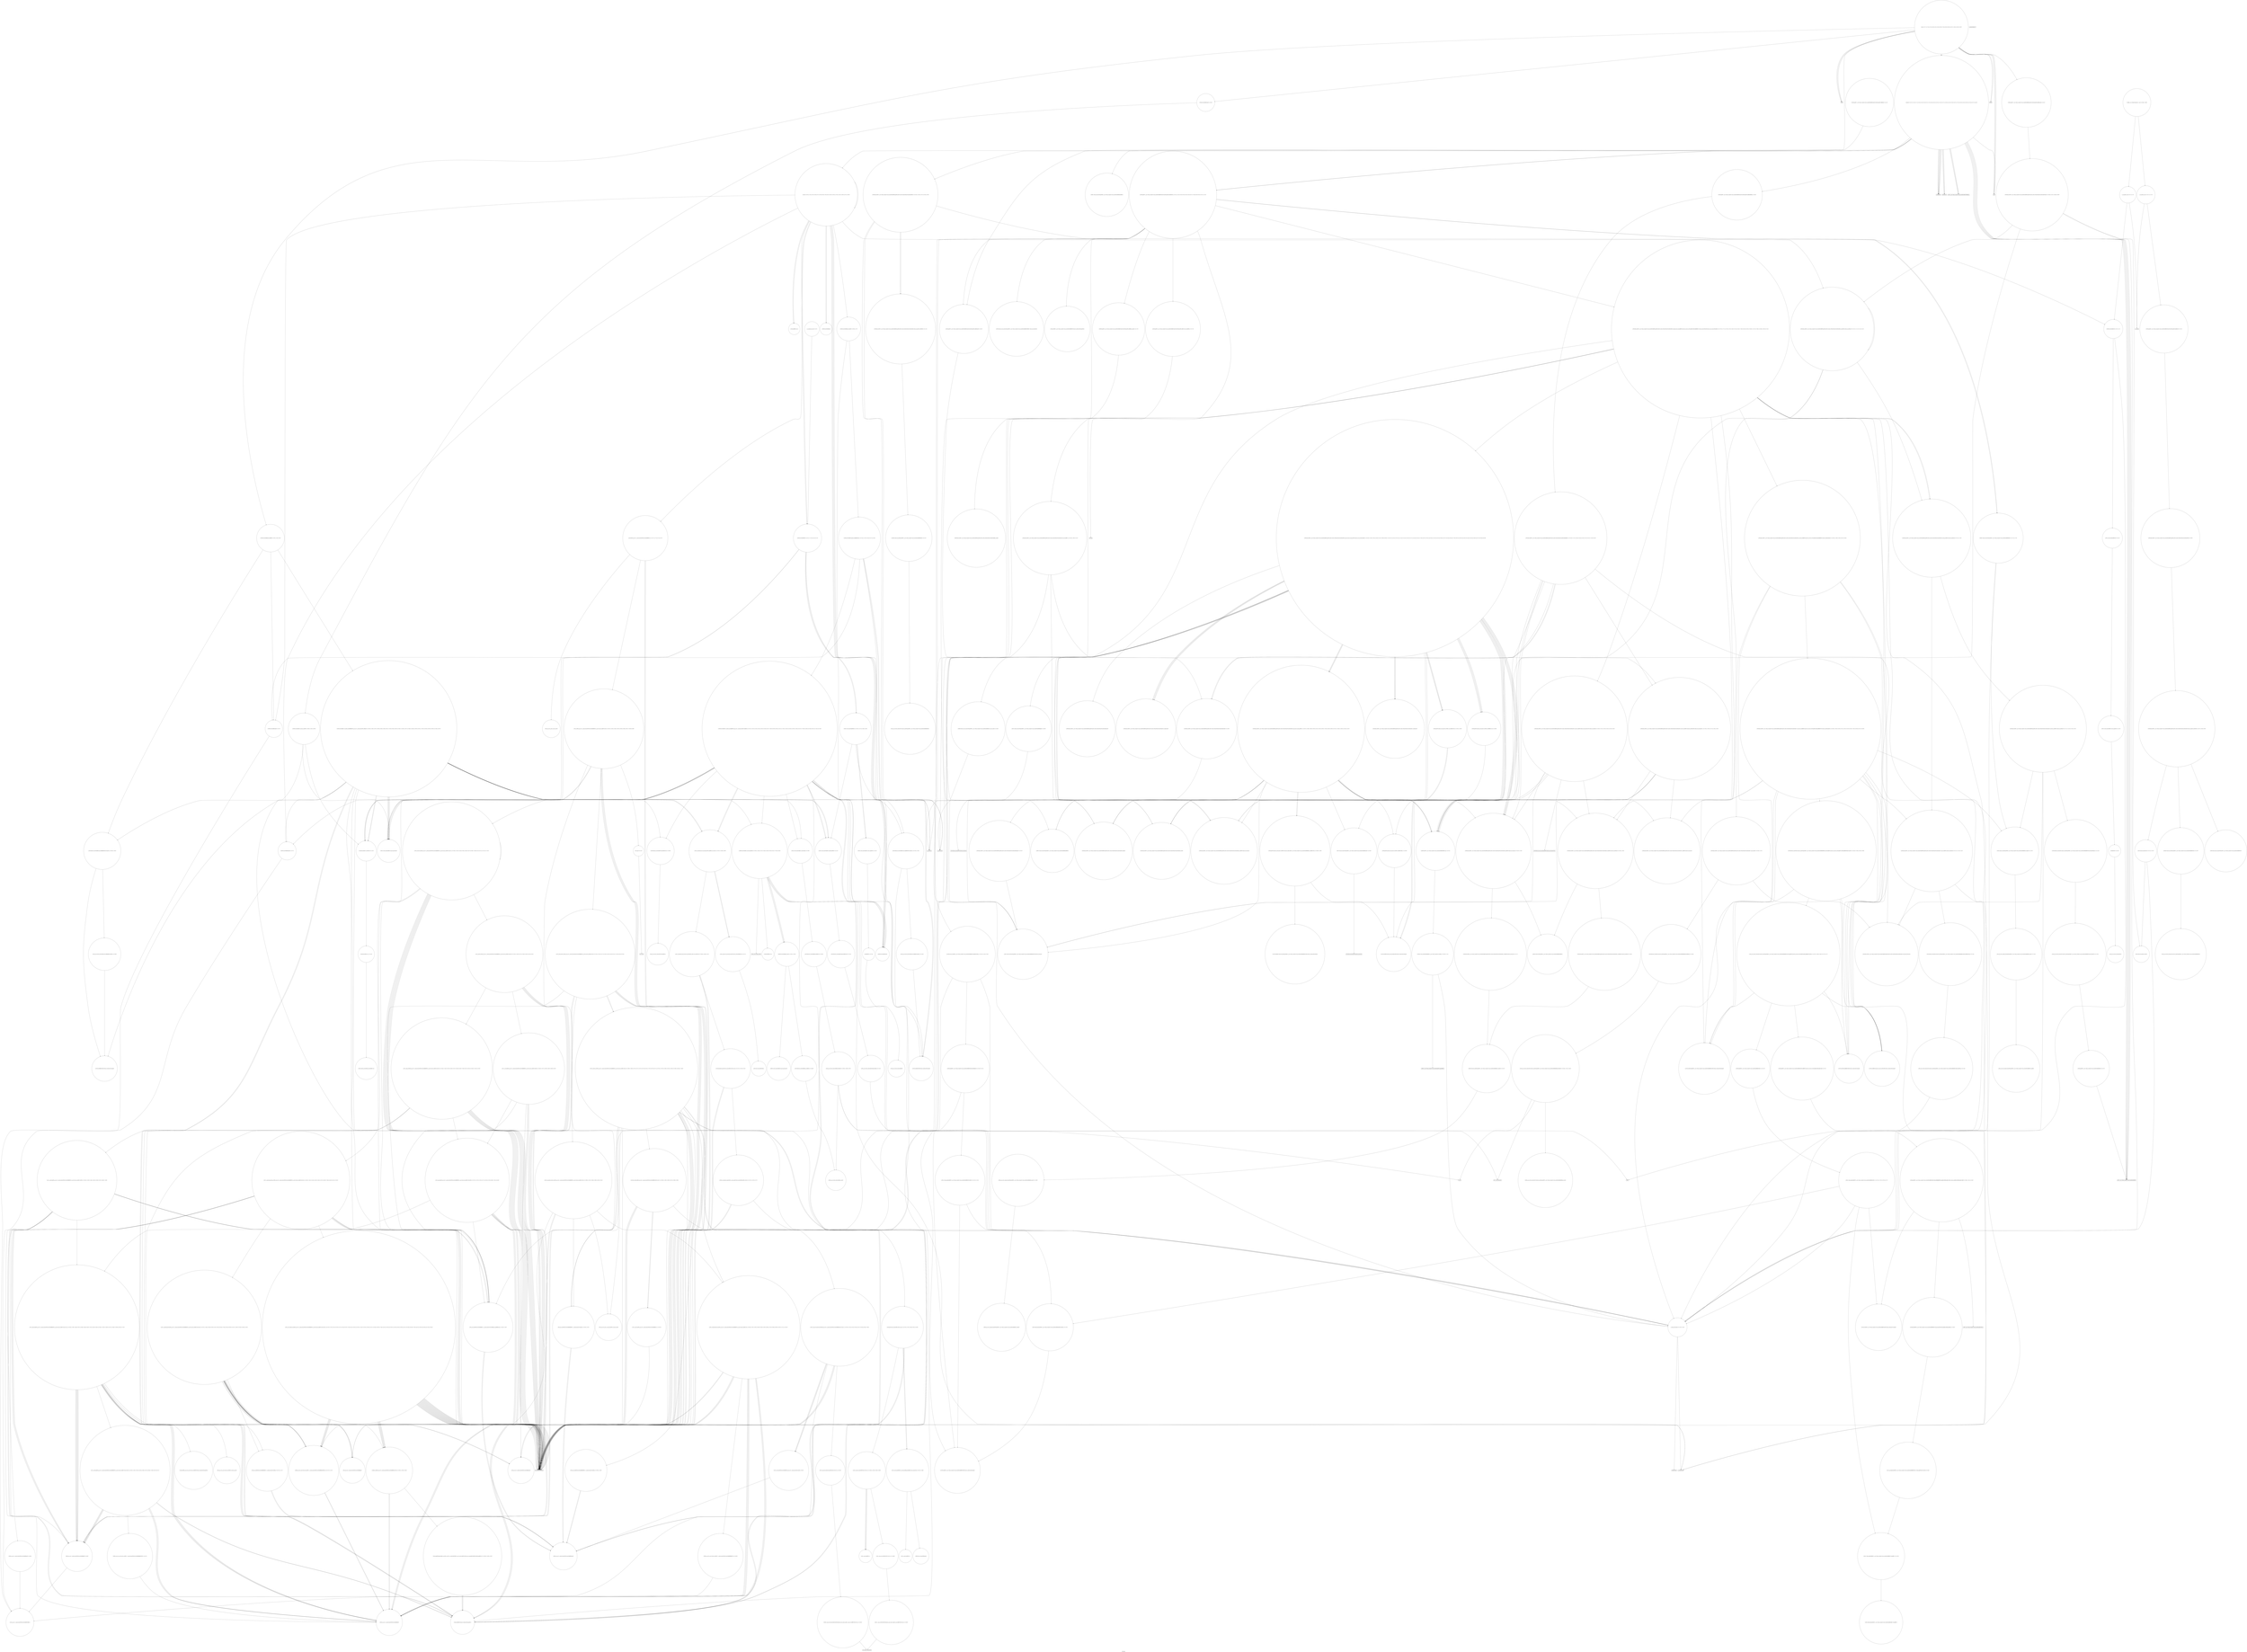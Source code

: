 digraph "Call Graph" {
	label="Call Graph";

	Node0x55bbf1454240 [shape=record,shape=circle,label="{__cxx_global_var_init|{<s0>1|<s1>2}}"];
	Node0x55bbf1454240:s0 -> Node0x55bbf14542c0[color=black];
	Node0x55bbf1454240:s1 -> Node0x55bbf1a48e90[color=black];
	Node0x55bbf1a506d0 [shape=record,shape=circle,label="{_ZSt14__copy_move_a2ILb1EPiS0_ET1_T0_S2_S1_|{<s0>383|<s1>384|<s2>385|<s3>386}}"];
	Node0x55bbf1a506d0:s0 -> Node0x55bbf1a50850[color=black];
	Node0x55bbf1a506d0:s1 -> Node0x55bbf1a50850[color=black];
	Node0x55bbf1a506d0:s2 -> Node0x55bbf1a50850[color=black];
	Node0x55bbf1a506d0:s3 -> Node0x55bbf1a507d0[color=black];
	Node0x55bbf1a4a510 [shape=record,shape=circle,label="{_ZNSt3mapINSt7__cxx1112basic_stringIcSt11char_traitsIcESaIcEEEiSt4lessIS5_ESaISt4pairIKS5_iEEE11lower_boundERS9_|{<s0>172}}"];
	Node0x55bbf1a4a510:s0 -> Node0x55bbf1a4a890[color=black];
	Node0x55bbf1a49390 [shape=record,shape=circle,label="{_ZNKSt17_Rb_tree_iteratorISt4pairIKNSt7__cxx1112basic_stringIcSt11char_traitsIcESaIcEEEiEEneERKS9_}"];
	Node0x55bbf1a4cdb0 [shape=record,shape=circle,label="{_ZSt16__introsort_loopIN9__gnu_cxx17__normal_iteratorIPiSt6vectorIiSaIiEEEElNS0_5__ops15_Iter_less_iterEEvT_S9_T0_T1_|{<s0>402|<s1>403|<s2>404|<s3>405|<s4>406|<s5>407|<s6>408|<s7>409|<s8>410|<s9>411|<s10>412|<s11>413}}"];
	Node0x55bbf1a4cdb0:s0 -> Node0x55bbf1a4fdd0[color=black];
	Node0x55bbf1a4cdb0:s1 -> Node0x55bbf1a4c7b0[color=black];
	Node0x55bbf1a4cdb0:s2 -> Node0x55bbf1a4c7b0[color=black];
	Node0x55bbf1a4cdb0:s3 -> Node0x55bbf1a4c7b0[color=black];
	Node0x55bbf1a4cdb0:s4 -> Node0x55bbf1a4cf30[color=black];
	Node0x55bbf1a4cdb0:s5 -> Node0x55bbf1a4c7b0[color=black];
	Node0x55bbf1a4cdb0:s6 -> Node0x55bbf1a4c7b0[color=black];
	Node0x55bbf1a4cdb0:s7 -> Node0x55bbf1a4cfb0[color=black];
	Node0x55bbf1a4cdb0:s8 -> Node0x55bbf1a4c7b0[color=black];
	Node0x55bbf1a4cdb0:s9 -> Node0x55bbf1a4c7b0[color=black];
	Node0x55bbf1a4cdb0:s10 -> Node0x55bbf1a4cdb0[color=black];
	Node0x55bbf1a4cdb0:s11 -> Node0x55bbf1a4c7b0[color=black];
	Node0x55bbf1a4ac10 [shape=record,shape=circle,label="{_ZNSt8_Rb_treeINSt7__cxx1112basic_stringIcSt11char_traitsIcESaIcEEESt4pairIKS5_iESt10_Select1stIS8_ESt4lessIS5_ESaIS8_EE14_M_insert_nodeEPSt18_Rb_tree_node_baseSG_PSt13_Rb_tree_nodeIS8_E|{<s0>240|<s1>241|<s2>242|<s3>243|<s4>244|<s5>245}}"];
	Node0x55bbf1a4ac10:s0 -> Node0x55bbf1a4c530[color=black];
	Node0x55bbf1a4ac10:s1 -> Node0x55bbf1a4c830[color=black];
	Node0x55bbf1a4ac10:s2 -> Node0x55bbf1a4c730[color=black];
	Node0x55bbf1a4ac10:s3 -> Node0x55bbf1a4c6b0[color=black];
	Node0x55bbf1a4ac10:s4 -> Node0x55bbf1a4f8d0[color=black];
	Node0x55bbf1a4ac10:s5 -> Node0x55bbf1a4c8b0[color=black];
	Node0x55bbf1a49a90 [shape=record,shape=Mrecord,label="{freopen}"];
	Node0x55bbf1a4d4b0 [shape=record,shape=circle,label="{_ZSt13__adjust_heapIN9__gnu_cxx17__normal_iteratorIPiSt6vectorIiSaIiEEEEliNS0_5__ops15_Iter_less_iterEEvT_T0_SA_T1_T2_|{<s0>484|<s1>485|<s2>486|<s3>487|<s4>488|<s5>489|<s6>490|<s7>491|<s8>492|<s9>493|<s10>494|<s11>495|<s12>496|<s13>497|<s14>498|<s15>499|<s16>500|<s17>501}}"];
	Node0x55bbf1a4d4b0:s0 -> Node0x55bbf1a4d3b0[color=black];
	Node0x55bbf1a4d4b0:s1 -> Node0x55bbf1a4d3b0[color=black];
	Node0x55bbf1a4d4b0:s2 -> Node0x55bbf1a4d230[color=black];
	Node0x55bbf1a4d4b0:s3 -> Node0x55bbf1a4d3b0[color=black];
	Node0x55bbf1a4d4b0:s4 -> Node0x55bbf1a4d430[color=black];
	Node0x55bbf1a4d4b0:s5 -> Node0x55bbf1a4fad0[color=black];
	Node0x55bbf1a4d4b0:s6 -> Node0x55bbf1a4d3b0[color=black];
	Node0x55bbf1a4d4b0:s7 -> Node0x55bbf1a4d430[color=black];
	Node0x55bbf1a4d4b0:s8 -> Node0x55bbf1a4d3b0[color=black];
	Node0x55bbf1a4d4b0:s9 -> Node0x55bbf1a4d430[color=black];
	Node0x55bbf1a4d4b0:s10 -> Node0x55bbf1a4fad0[color=black];
	Node0x55bbf1a4d4b0:s11 -> Node0x55bbf1a4d3b0[color=black];
	Node0x55bbf1a4d4b0:s12 -> Node0x55bbf1a4d430[color=black];
	Node0x55bbf1a4d4b0:s13 -> Node0x55bbf1a4d530[color=black];
	Node0x55bbf1a4d4b0:s14 -> Node0x55bbf1a4d5b0[color=black];
	Node0x55bbf1a4d4b0:s15 -> Node0x55bbf1a4c7b0[color=black];
	Node0x55bbf1a4d4b0:s16 -> Node0x55bbf1a4fad0[color=black];
	Node0x55bbf1a4d4b0:s17 -> Node0x55bbf1a4d630[color=black];
	Node0x55bbf1a4b310 [shape=record,shape=circle,label="{_ZNSt4pairIKNSt7__cxx1112basic_stringIcSt11char_traitsIcESaIcEEEiEC2IJOS5_EJEEESt21piecewise_construct_tSt5tupleIJDpT_EESB_IJDpT0_EE|{<s0>273}}"];
	Node0x55bbf1a4b310:s0 -> Node0x55bbf1a4eed0[color=black];
	Node0x55bbf1a4a190 [shape=record,shape=Mrecord,label="{_ZSt9terminatev}"];
	Node0x55bbf1a4dbb0 [shape=record,shape=circle,label="{_ZN9__gnu_cxxeqIPiSt6vectorIiSaIiEEEEbRKNS_17__normal_iteratorIT_T0_EESA_|{<s0>592|<s1>593}}"];
	Node0x55bbf1a4dbb0:s0 -> Node0x55bbf1a4ff50[color=black];
	Node0x55bbf1a4dbb0:s1 -> Node0x55bbf1a4ff50[color=black];
	Node0x55bbf1a4f250 [shape=record,shape=circle,label="{_ZNSt4pairIPSt18_Rb_tree_node_baseS1_EC2IRS1_Lb1EEERKS1_OT_|{<s0>286}}"];
	Node0x55bbf1a4f250:s0 -> Node0x55bbf1a4f5d0[color=black];
	Node0x55bbf1a4b8b0 [shape=record,shape=circle,label="{_ZNSt4pairIKNSt7__cxx1112basic_stringIcSt11char_traitsIcESaIcEEEiED2Ev|{<s0>127}}"];
	Node0x55bbf1a4b8b0:s0 -> Node0x55bbf1a49490[color=black];
	Node0x55bbf1a4e2b0 [shape=record,shape=circle,label="{_ZN9__gnu_cxx13new_allocatorIiE9constructIiJRKiEEEvPT_DpOT0_|{<s0>658}}"];
	Node0x55bbf1a4e2b0:s0 -> Node0x55bbf1a4e330[color=black];
	Node0x55bbf1a4f950 [shape=record,shape=circle,label="{_ZNSt5tupleIJONSt7__cxx1112basic_stringIcSt11char_traitsIcESaIcEEEEEC2IJS5_ELb1EEEDpOT_|{<s0>310|<s1>311}}"];
	Node0x55bbf1a4f950:s0 -> Node0x55bbf1a4ee50[color=black];
	Node0x55bbf1a4f950:s1 -> Node0x55bbf1a4f9d0[color=black];
	Node0x55bbf1a4bfb0 [shape=record,shape=circle,label="{_ZNSt12_Vector_baseIiSaIiEED2Ev|{<s0>136|<s1>137|<s2>138|<s3>139}}"];
	Node0x55bbf1a4bfb0:s0 -> Node0x55bbf1a4c130[color=black];
	Node0x55bbf1a4bfb0:s1 -> Node0x55bbf1a4c1b0[color=black];
	Node0x55bbf1a4bfb0:s2 -> Node0x55bbf1a4c1b0[color=black];
	Node0x55bbf1a4bfb0:s3 -> Node0x55bbf1a4a090[color=black];
	Node0x55bbf1a50050 [shape=record,shape=circle,label="{_ZNKSt6vectorIiSaIiEE8max_sizeEv|{<s0>361|<s1>362}}"];
	Node0x55bbf1a50050:s0 -> Node0x55bbf1a50250[color=black];
	Node0x55bbf1a50050:s1 -> Node0x55bbf1a501d0[color=black];
	Node0x55bbf1a4c6b0 [shape=record,shape=circle,label="{_ZNKSt4lessINSt7__cxx1112basic_stringIcSt11char_traitsIcESaIcEEEEclERKS5_S8_|{<s0>161}}"];
	Node0x55bbf1a4c6b0:s0 -> Node0x55bbf1a4cbb0[color=black];
	Node0x55bbf14542c0 [shape=record,shape=circle,label="{_ZNSt6vectorIiSaIiEEC2Ev|{<s0>3|<s1>4}}"];
	Node0x55bbf14542c0:s0 -> Node0x55bbf1a4bcb0[color=black];
	Node0x55bbf14542c0:s1 -> Node0x55bbf1a4a090[color=black];
	Node0x55bbf1a50750 [shape=record,shape=circle,label="{_ZSt12__miter_baseIPiEDTcl12__miter_basecldtfp_4baseEEESt13move_iteratorIT_E|{<s0>387|<s1>388}}"];
	Node0x55bbf1a50750:s0 -> Node0x55bbf1a50a50[color=black];
	Node0x55bbf1a50750:s1 -> Node0x55bbf1a509d0[color=black];
	Node0x55bbf1a4a590 [shape=record,shape=circle,label="{_ZNKSt3mapINSt7__cxx1112basic_stringIcSt11char_traitsIcESaIcEEEiSt4lessIS5_ESaISt4pairIKS5_iEEE8key_compEv|{<s0>173}}"];
	Node0x55bbf1a4a590:s0 -> Node0x55bbf1a4a910[color=black];
	Node0x55bbf1a49410 [shape=record,shape=circle,label="{_ZNSt3mapINSt7__cxx1112basic_stringIcSt11char_traitsIcESaIcEEEiSt4lessIS5_ESaISt4pairIKS5_iEEE3endEv|{<s0>40}}"];
	Node0x55bbf1a49410:s0 -> Node0x55bbf1a4c630[color=black];
	Node0x55bbf1a4ce30 [shape=record,shape=circle,label="{_ZSt4__lgl|{<s0>414}}"];
	Node0x55bbf1a4ce30:s0 -> Node0x55bbf1a4da30[color=black];
	Node0x55bbf1a4ac90 [shape=record,shape=Mrecord,label="{__cxa_rethrow}"];
	Node0x55bbf1a49b10 [shape=record,shape=circle,label="{_ZNSt3mapINSt7__cxx1112basic_stringIcSt11char_traitsIcESaIcEEEiSt4lessIS5_ESaISt4pairIKS5_iEEE5clearEv|{<s0>91}}"];
	Node0x55bbf1a49b10:s0 -> Node0x55bbf1a4e0b0[color=black];
	Node0x55bbf1a4d530 [shape=record,shape=circle,label="{_ZSt4moveIRN9__gnu_cxx5__ops15_Iter_less_iterEEONSt16remove_referenceIT_E4typeEOS5_}"];
	Node0x55bbf1a4b390 [shape=record,shape=circle,label="{_ZNSt11_Tuple_implILm0EJONSt7__cxx1112basic_stringIcSt11char_traitsIcESaIcEEEEEC2EOS7_|{<s0>274|<s1>275|<s2>276|<s3>277}}"];
	Node0x55bbf1a4b390:s0 -> Node0x55bbf1a4ecd0[color=black];
	Node0x55bbf1a4b390:s1 -> Node0x55bbf1a4b410[color=black];
	Node0x55bbf1a4b390:s2 -> Node0x55bbf1a4ed50[color=black];
	Node0x55bbf1a4b390:s3 -> Node0x55bbf1a4a090[color=black];
	Node0x55bbf1a4a210 [shape=record,shape=circle,label="{_ZNSt8_Rb_treeINSt7__cxx1112basic_stringIcSt11char_traitsIcESaIcEEESt4pairIKS5_iESt10_Select1stIS8_ESt4lessIS5_ESaIS8_EED2Ev|{<s0>105|<s1>106|<s2>107|<s3>108|<s4>109}}"];
	Node0x55bbf1a4a210:s0 -> Node0x55bbf1a4a310[color=black];
	Node0x55bbf1a4a210:s1 -> Node0x55bbf1a4a290[color=black];
	Node0x55bbf1a4a210:s2 -> Node0x55bbf1a4a390[color=black];
	Node0x55bbf1a4a210:s3 -> Node0x55bbf1a4a390[color=black];
	Node0x55bbf1a4a210:s4 -> Node0x55bbf1a4a090[color=black];
	Node0x55bbf1a4dc30 [shape=record,shape=circle,label="{_ZSt13move_backwardIN9__gnu_cxx17__normal_iteratorIPiSt6vectorIiSaIiEEEES6_ET0_T_S8_S7_|{<s0>594|<s1>595|<s2>596|<s3>597|<s4>598|<s5>599}}"];
	Node0x55bbf1a4dc30:s0 -> Node0x55bbf1a4c7b0[color=black];
	Node0x55bbf1a4dc30:s1 -> Node0x55bbf1a4de30[color=black];
	Node0x55bbf1a4dc30:s2 -> Node0x55bbf1a4c7b0[color=black];
	Node0x55bbf1a4dc30:s3 -> Node0x55bbf1a4de30[color=black];
	Node0x55bbf1a4dc30:s4 -> Node0x55bbf1a4c7b0[color=black];
	Node0x55bbf1a4dc30:s5 -> Node0x55bbf1a4ddb0[color=black];
	Node0x55bbf1a4f2d0 [shape=record,shape=circle,label="{_ZNSt8_Rb_treeINSt7__cxx1112basic_stringIcSt11char_traitsIcESaIcEEESt4pairIKS5_iESt10_Select1stIS8_ESt4lessIS5_ESaIS8_EE24_M_get_insert_unique_posERS7_|{<s0>287|<s1>288|<s2>289|<s3>290|<s4>291|<s5>292|<s6>293|<s7>294|<s8>295|<s9>296|<s10>297|<s11>298|<s12>299|<s13>300|<s14>301}}"];
	Node0x55bbf1a4f2d0:s0 -> Node0x55bbf1a4a310[color=black];
	Node0x55bbf1a4f2d0:s1 -> Node0x55bbf1a4c530[color=black];
	Node0x55bbf1a4f2d0:s2 -> Node0x55bbf1a4c830[color=black];
	Node0x55bbf1a4f2d0:s3 -> Node0x55bbf1a4c6b0[color=black];
	Node0x55bbf1a4f2d0:s4 -> Node0x55bbf1a4b4b0[color=black];
	Node0x55bbf1a4f2d0:s5 -> Node0x55bbf1a4a410[color=black];
	Node0x55bbf1a4f2d0:s6 -> Node0x55bbf1a4c8b0[color=black];
	Node0x55bbf1a4f2d0:s7 -> Node0x55bbf1a4f650[color=black];
	Node0x55bbf1a4f2d0:s8 -> Node0x55bbf1a4c5b0[color=black];
	Node0x55bbf1a4f2d0:s9 -> Node0x55bbf1a4f6d0[color=black];
	Node0x55bbf1a4f2d0:s10 -> Node0x55bbf1a4f450[color=black];
	Node0x55bbf1a4f2d0:s11 -> Node0x55bbf1a4c730[color=black];
	Node0x55bbf1a4f2d0:s12 -> Node0x55bbf1a4c6b0[color=black];
	Node0x55bbf1a4f2d0:s13 -> Node0x55bbf1a4f6d0[color=black];
	Node0x55bbf1a4f2d0:s14 -> Node0x55bbf1a4f550[color=black];
	Node0x55bbf1a4b930 [shape=record,shape=circle,label="{_ZN9__gnu_cxx16__aligned_membufISt4pairIKNSt7__cxx1112basic_stringIcSt11char_traitsIcESaIcEEEiEE6_M_ptrEv|{<s0>128}}"];
	Node0x55bbf1a4b930:s0 -> Node0x55bbf1a4b9b0[color=black];
	Node0x55bbf1a4e330 [shape=record,shape=circle,label="{_ZSt7forwardIRKiEOT_RNSt16remove_referenceIS2_E4typeE}"];
	Node0x55bbf1a4f9d0 [shape=record,shape=circle,label="{_ZNSt11_Tuple_implILm0EJONSt7__cxx1112basic_stringIcSt11char_traitsIcESaIcEEEEEC2IS5_EEOT_|{<s0>312|<s1>313}}"];
	Node0x55bbf1a4f9d0:s0 -> Node0x55bbf1a4ee50[color=black];
	Node0x55bbf1a4f9d0:s1 -> Node0x55bbf1a4ed50[color=black];
	Node0x55bbf1a4c030 [shape=record,shape=circle,label="{_ZSt8_DestroyIPiEvT_S1_|{<s0>140}}"];
	Node0x55bbf1a4c030:s0 -> Node0x55bbf1a4c0b0[color=black];
	Node0x55bbf1a500d0 [shape=record,shape=Mrecord,label="{_ZSt20__throw_length_errorPKc}"];
	Node0x55bbf1a4c730 [shape=record,shape=circle,label="{_ZNSt8_Rb_treeINSt7__cxx1112basic_stringIcSt11char_traitsIcESaIcEEESt4pairIKS5_iESt10_Select1stIS8_ESt4lessIS5_ESaIS8_EE6_S_keyEPKSt18_Rb_tree_node_base|{<s0>162|<s1>163}}"];
	Node0x55bbf1a4c730:s0 -> Node0x55bbf1a4a490[color=black];
	Node0x55bbf1a4c730:s1 -> Node0x55bbf1a4c930[color=black];
	Node0x55bbf1a48d90 [shape=record,shape=circle,label="{__cxx_global_array_dtor|{<s0>5}}"];
	Node0x55bbf1a48d90:s0 -> Node0x55bbf1a48e10[color=black];
	Node0x55bbf1a507d0 [shape=record,shape=circle,label="{_ZSt13__copy_move_aILb1EPiS0_ET1_T0_S2_S1_|{<s0>389}}"];
	Node0x55bbf1a507d0:s0 -> Node0x55bbf1a508d0[color=black];
	Node0x55bbf1a4a610 [shape=record,shape=circle,label="{_ZNKSt17_Rb_tree_iteratorISt4pairIKNSt7__cxx1112basic_stringIcSt11char_traitsIcESaIcEEEiEEdeEv|{<s0>174|<s1>175}}"];
	Node0x55bbf1a4a610:s0 -> Node0x55bbf1a4b7b0[color=black];
	Node0x55bbf1a4a610:s1 -> Node0x55bbf1a4a090[color=black];
	Node0x55bbf1a49490 [shape=record,shape=Mrecord,label="{_ZNSt7__cxx1112basic_stringIcSt11char_traitsIcESaIcEED1Ev}"];
	Node0x55bbf1a4ceb0 [shape=record,shape=circle,label="{_ZSt22__final_insertion_sortIN9__gnu_cxx17__normal_iteratorIPiSt6vectorIiSaIiEEEENS0_5__ops15_Iter_less_iterEEvT_S9_T0_|{<s0>415|<s1>416|<s2>417|<s3>418|<s4>419|<s5>420|<s6>421|<s7>422|<s8>423|<s9>424}}"];
	Node0x55bbf1a4ceb0:s0 -> Node0x55bbf1a4fdd0[color=black];
	Node0x55bbf1a4ceb0:s1 -> Node0x55bbf1a4c7b0[color=black];
	Node0x55bbf1a4ceb0:s2 -> Node0x55bbf1a4d3b0[color=black];
	Node0x55bbf1a4ceb0:s3 -> Node0x55bbf1a4dab0[color=black];
	Node0x55bbf1a4ceb0:s4 -> Node0x55bbf1a4d3b0[color=black];
	Node0x55bbf1a4ceb0:s5 -> Node0x55bbf1a4c7b0[color=black];
	Node0x55bbf1a4ceb0:s6 -> Node0x55bbf1a4db30[color=black];
	Node0x55bbf1a4ceb0:s7 -> Node0x55bbf1a4c7b0[color=black];
	Node0x55bbf1a4ceb0:s8 -> Node0x55bbf1a4c7b0[color=black];
	Node0x55bbf1a4ceb0:s9 -> Node0x55bbf1a4dab0[color=black];
	Node0x55bbf1a4ad10 [shape=record,shape=Mrecord,label="{__cxa_end_catch}"];
	Node0x55bbf1a49b90 [shape=record,shape=circle,label="{_ZNSt6vectorIiSaIiEE5clearEv|{<s0>92}}"];
	Node0x55bbf1a49b90:s0 -> Node0x55bbf1a4e130[color=black];
	Node0x55bbf1a4d5b0 [shape=record,shape=circle,label="{_ZN9__gnu_cxx5__ops14_Iter_less_valC2ENS0_15_Iter_less_iterE}"];
	Node0x55bbf1a4b410 [shape=record,shape=circle,label="{_ZSt7forwardIONSt7__cxx1112basic_stringIcSt11char_traitsIcESaIcEEEEOT_RNSt16remove_referenceIS7_E4typeE}"];
	Node0x55bbf1a4a290 [shape=record,shape=circle,label="{_ZNSt8_Rb_treeINSt7__cxx1112basic_stringIcSt11char_traitsIcESaIcEEESt4pairIKS5_iESt10_Select1stIS8_ESt4lessIS5_ESaIS8_EE8_M_eraseEPSt13_Rb_tree_nodeIS8_E|{<s0>110|<s1>111|<s2>112|<s3>113}}"];
	Node0x55bbf1a4a290:s0 -> Node0x55bbf1a4a410[color=black];
	Node0x55bbf1a4a290:s1 -> Node0x55bbf1a4a290[color=black];
	Node0x55bbf1a4a290:s2 -> Node0x55bbf1a4b4b0[color=black];
	Node0x55bbf1a4a290:s3 -> Node0x55bbf1a4b530[color=black];
	Node0x55bbf1a4dcb0 [shape=record,shape=circle,label="{_ZSt25__unguarded_linear_insertIN9__gnu_cxx17__normal_iteratorIPiSt6vectorIiSaIiEEEENS0_5__ops14_Val_less_iterEEvT_T0_|{<s0>600|<s1>601|<s2>602|<s3>603|<s4>604|<s5>605|<s6>606|<s7>607|<s8>608|<s9>609|<s10>610|<s11>611|<s12>612}}"];
	Node0x55bbf1a4dcb0:s0 -> Node0x55bbf1a4d430[color=black];
	Node0x55bbf1a4dcb0:s1 -> Node0x55bbf1a4fad0[color=black];
	Node0x55bbf1a4dcb0:s2 -> Node0x55bbf1a4c7b0[color=black];
	Node0x55bbf1a4dcb0:s3 -> Node0x55bbf1a4d730[color=black];
	Node0x55bbf1a4dcb0:s4 -> Node0x55bbf1a4c7b0[color=black];
	Node0x55bbf1a4dcb0:s5 -> Node0x55bbf1a4e030[color=black];
	Node0x55bbf1a4dcb0:s6 -> Node0x55bbf1a4d430[color=black];
	Node0x55bbf1a4dcb0:s7 -> Node0x55bbf1a4fad0[color=black];
	Node0x55bbf1a4dcb0:s8 -> Node0x55bbf1a4d430[color=black];
	Node0x55bbf1a4dcb0:s9 -> Node0x55bbf1a4c7b0[color=black];
	Node0x55bbf1a4dcb0:s10 -> Node0x55bbf1a4d730[color=black];
	Node0x55bbf1a4dcb0:s11 -> Node0x55bbf1a4fad0[color=black];
	Node0x55bbf1a4dcb0:s12 -> Node0x55bbf1a4d430[color=black];
	Node0x55bbf1a4f350 [shape=record,shape=circle,label="{_ZNSt8_Rb_treeINSt7__cxx1112basic_stringIcSt11char_traitsIcESaIcEEESt4pairIKS5_iESt10_Select1stIS8_ESt4lessIS5_ESaIS8_EE11_M_leftmostEv}"];
	Node0x55bbf1a4b9b0 [shape=record,shape=circle,label="{_ZN9__gnu_cxx16__aligned_membufISt4pairIKNSt7__cxx1112basic_stringIcSt11char_traitsIcESaIcEEEiEE7_M_addrEv}"];
	Node0x55bbf1a4e3b0 [shape=record,shape=circle,label="{_GLOBAL__sub_I_SkidanovAlexander_0_1.cpp|{<s0>659|<s1>660}}"];
	Node0x55bbf1a4e3b0:s0 -> Node0x55bbf1454240[color=black];
	Node0x55bbf1a4e3b0:s1 -> Node0x55bbf1a48f10[color=black];
	Node0x55bbf1a4fa50 [shape=record,shape=circle,label="{_ZNSt6vectorIiSaIiEE12emplace_backIJiEEEvDpOT_|{<s0>314|<s1>315|<s2>316|<s3>317|<s4>318}}"];
	Node0x55bbf1a4fa50:s0 -> Node0x55bbf1a4fbd0[color=black];
	Node0x55bbf1a4fa50:s1 -> Node0x55bbf1a4fb50[color=black];
	Node0x55bbf1a4fa50:s2 -> Node0x55bbf1a49910[color=black];
	Node0x55bbf1a4fa50:s3 -> Node0x55bbf1a4fbd0[color=black];
	Node0x55bbf1a4fa50:s4 -> Node0x55bbf1a4fc50[color=black];
	Node0x55bbf1a4c0b0 [shape=record,shape=circle,label="{_ZNSt12_Destroy_auxILb1EE9__destroyIPiEEvT_S3_}"];
	Node0x55bbf1a50150 [shape=record,shape=circle,label="{_ZSt3maxImERKT_S2_S2_}"];
	Node0x55bbf1a4c7b0 [shape=record,shape=Mrecord,label="{llvm.memcpy.p0i8.p0i8.i64}"];
	Node0x55bbf1a48e10 [shape=record,shape=circle,label="{_ZNSt6vectorIiSaIiEED2Ev|{<s0>6|<s1>7|<s2>8|<s3>9|<s4>10}}"];
	Node0x55bbf1a48e10:s0 -> Node0x55bbf1a4bf30[color=black];
	Node0x55bbf1a48e10:s1 -> Node0x55bbf1a4beb0[color=black];
	Node0x55bbf1a48e10:s2 -> Node0x55bbf1a4bfb0[color=black];
	Node0x55bbf1a48e10:s3 -> Node0x55bbf1a4bfb0[color=black];
	Node0x55bbf1a48e10:s4 -> Node0x55bbf1a4a090[color=black];
	Node0x55bbf1a50850 [shape=record,shape=circle,label="{_ZSt12__niter_baseIPiET_S1_}"];
	Node0x55bbf1a4a690 [shape=record,shape=circle,label="{_ZNSt8_Rb_treeINSt7__cxx1112basic_stringIcSt11char_traitsIcESaIcEEESt4pairIKS5_iESt10_Select1stIS8_ESt4lessIS5_ESaIS8_EE22_M_emplace_hint_uniqueIJRKSt21piecewise_construct_tSt5tupleIJOS5_EESJ_IJEEEEESt17_Rb_tree_iteratorIS8_ESt23_Rb_tree_const_iteratorIS8_EDpOT_|{<s0>176|<s1>177|<s2>178|<s3>179|<s4>180|<s5>181|<s6>182|<s7>183|<s8>184|<s9>185|<s10>186|<s11>187|<s12>188|<s13>189|<s14>190|<s15>191}}"];
	Node0x55bbf1a4a690:s0 -> Node0x55bbf1a4aa10[color=black];
	Node0x55bbf1a4a690:s1 -> Node0x55bbf1a4aa90[color=black];
	Node0x55bbf1a4a690:s2 -> Node0x55bbf1a4ab10[color=black];
	Node0x55bbf1a4a690:s3 -> Node0x55bbf1a4a990[color=black];
	Node0x55bbf1a4a690:s4 -> Node0x55bbf1a4c7b0[color=black];
	Node0x55bbf1a4a690:s5 -> Node0x55bbf1a4c830[color=black];
	Node0x55bbf1a4a690:s6 -> Node0x55bbf1a4ab90[color=black];
	Node0x55bbf1a4a690:s7 -> Node0x55bbf1a4ac10[color=black];
	Node0x55bbf1a4a690:s8 -> Node0x55bbf1a4a110[color=black];
	Node0x55bbf1a4a690:s9 -> Node0x55bbf1a4b530[color=black];
	Node0x55bbf1a4a690:s10 -> Node0x55bbf1a4ac90[color=black];
	Node0x55bbf1a4a690:s11 -> Node0x55bbf1a4b530[color=black];
	Node0x55bbf1a4a690:s12 -> Node0x55bbf1a4c8b0[color=black];
	Node0x55bbf1a4a690:s13 -> Node0x55bbf1a4ad10[color=black];
	Node0x55bbf1a4a690:s14 -> Node0x55bbf1a4ad90[color=black];
	Node0x55bbf1a4a690:s15 -> Node0x55bbf1a4a090[color=black];
	Node0x55bbf1a49510 [shape=record,shape=Mrecord,label="{_ZNSaIcED1Ev}"];
	Node0x55bbf1a4cf30 [shape=record,shape=circle,label="{_ZSt14__partial_sortIN9__gnu_cxx17__normal_iteratorIPiSt6vectorIiSaIiEEEENS0_5__ops15_Iter_less_iterEEvT_S9_S9_T0_|{<s0>425|<s1>426|<s2>427|<s3>428|<s4>429|<s5>430|<s6>431}}"];
	Node0x55bbf1a4cf30:s0 -> Node0x55bbf1a4c7b0[color=black];
	Node0x55bbf1a4cf30:s1 -> Node0x55bbf1a4c7b0[color=black];
	Node0x55bbf1a4cf30:s2 -> Node0x55bbf1a4c7b0[color=black];
	Node0x55bbf1a4cf30:s3 -> Node0x55bbf1a4d030[color=black];
	Node0x55bbf1a4cf30:s4 -> Node0x55bbf1a4c7b0[color=black];
	Node0x55bbf1a4cf30:s5 -> Node0x55bbf1a4c7b0[color=black];
	Node0x55bbf1a4cf30:s6 -> Node0x55bbf1a4d0b0[color=black];
	Node0x55bbf1a4ad90 [shape=record,shape=Mrecord,label="{llvm.trap}"];
	Node0x55bbf1a49c10 [shape=record,shape=circle,label="{_ZNSt6vectorIiSaIiEE9push_backERKi|{<s0>93|<s1>94|<s2>95}}"];
	Node0x55bbf1a49c10:s0 -> Node0x55bbf1a4e1b0[color=black];
	Node0x55bbf1a49c10:s1 -> Node0x55bbf1a49910[color=black];
	Node0x55bbf1a49c10:s2 -> Node0x55bbf1a4e230[color=black];
	Node0x55bbf1a4d630 [shape=record,shape=circle,label="{_ZSt11__push_heapIN9__gnu_cxx17__normal_iteratorIPiSt6vectorIiSaIiEEEEliNS0_5__ops14_Iter_less_valEEvT_T0_SA_T1_RT2_|{<s0>502|<s1>503|<s2>504|<s3>505|<s4>506|<s5>507|<s6>508|<s7>509|<s8>510|<s9>511}}"];
	Node0x55bbf1a4d630:s0 -> Node0x55bbf1a4d3b0[color=black];
	Node0x55bbf1a4d630:s1 -> Node0x55bbf1a4d6b0[color=black];
	Node0x55bbf1a4d630:s2 -> Node0x55bbf1a4d3b0[color=black];
	Node0x55bbf1a4d630:s3 -> Node0x55bbf1a4d430[color=black];
	Node0x55bbf1a4d630:s4 -> Node0x55bbf1a4fad0[color=black];
	Node0x55bbf1a4d630:s5 -> Node0x55bbf1a4d3b0[color=black];
	Node0x55bbf1a4d630:s6 -> Node0x55bbf1a4d430[color=black];
	Node0x55bbf1a4d630:s7 -> Node0x55bbf1a4fad0[color=black];
	Node0x55bbf1a4d630:s8 -> Node0x55bbf1a4d3b0[color=black];
	Node0x55bbf1a4d630:s9 -> Node0x55bbf1a4d430[color=black];
	Node0x55bbf1a4ecd0 [shape=record,shape=circle,label="{_ZNSt11_Tuple_implILm0EJONSt7__cxx1112basic_stringIcSt11char_traitsIcESaIcEEEEE7_M_headERS7_|{<s0>278}}"];
	Node0x55bbf1a4ecd0:s0 -> Node0x55bbf1a4edd0[color=black];
	Node0x55bbf1a4a310 [shape=record,shape=circle,label="{_ZNSt8_Rb_treeINSt7__cxx1112basic_stringIcSt11char_traitsIcESaIcEEESt4pairIKS5_iESt10_Select1stIS8_ESt4lessIS5_ESaIS8_EE8_M_beginEv}"];
	Node0x55bbf1a4dd30 [shape=record,shape=circle,label="{_ZN9__gnu_cxx5__ops15__val_comp_iterENS0_15_Iter_less_iterE}"];
	Node0x55bbf1a4f3d0 [shape=record,shape=circle,label="{_ZNSt4pairIPSt18_Rb_tree_node_baseS1_EC2IRS1_S4_Lb1EEEOT_OT0_|{<s0>302|<s1>303}}"];
	Node0x55bbf1a4f3d0:s0 -> Node0x55bbf1a4f5d0[color=black];
	Node0x55bbf1a4f3d0:s1 -> Node0x55bbf1a4f5d0[color=black];
	Node0x55bbf1a4ba30 [shape=record,shape=circle,label="{_ZNSt16allocator_traitsISaISt13_Rb_tree_nodeISt4pairIKNSt7__cxx1112basic_stringIcSt11char_traitsIcESaIcEEEiEEEE10deallocateERSB_PSA_m|{<s0>129}}"];
	Node0x55bbf1a4ba30:s0 -> Node0x55bbf1a4bab0[color=black];
	Node0x55bbf1a4fad0 [shape=record,shape=circle,label="{_ZSt4moveIRiEONSt16remove_referenceIT_E4typeEOS2_}"];
	Node0x55bbf1a4c130 [shape=record,shape=circle,label="{_ZNSt12_Vector_baseIiSaIiEE13_M_deallocateEPim|{<s0>141}}"];
	Node0x55bbf1a4c130:s0 -> Node0x55bbf1a4c230[color=black];
	Node0x55bbf1a501d0 [shape=record,shape=circle,label="{_ZNSt16allocator_traitsISaIiEE8max_sizeERKS0_|{<s0>363}}"];
	Node0x55bbf1a501d0:s0 -> Node0x55bbf1a502d0[color=black];
	Node0x55bbf1a4c830 [shape=record,shape=circle,label="{_ZNSt8_Rb_treeINSt7__cxx1112basic_stringIcSt11char_traitsIcESaIcEEESt4pairIKS5_iESt10_Select1stIS8_ESt4lessIS5_ESaIS8_EE6_S_keyEPKSt13_Rb_tree_nodeIS8_E|{<s0>164|<s1>165}}"];
	Node0x55bbf1a4c830:s0 -> Node0x55bbf1a4c9b0[color=black];
	Node0x55bbf1a4c830:s1 -> Node0x55bbf1a4c930[color=black];
	Node0x55bbf1a48e90 [shape=record,shape=Mrecord,label="{__cxa_atexit}"];
	Node0x55bbf1a508d0 [shape=record,shape=circle,label="{_ZNSt11__copy_moveILb1ELb1ESt26random_access_iterator_tagE8__copy_mIiEEPT_PKS3_S6_S4_|{<s0>390}}"];
	Node0x55bbf1a508d0:s0 -> Node0x55bbf1a50950[color=black];
	Node0x55bbf1a4a710 [shape=record,shape=circle,label="{_ZNSt23_Rb_tree_const_iteratorISt4pairIKNSt7__cxx1112basic_stringIcSt11char_traitsIcESaIcEEEiEEC2ERKSt17_Rb_tree_iteratorIS8_E}"];
	Node0x55bbf1a49590 [shape=record,shape=circle,label="{_ZNSt3mapINSt7__cxx1112basic_stringIcSt11char_traitsIcESaIcEEEiSt4lessIS5_ESaISt4pairIKS5_iEEEixEOS5_|{<s0>41|<s1>42|<s2>43|<s3>44|<s4>45|<s5>46|<s6>47|<s7>48|<s8>49|<s9>50|<s10>51|<s11>52}}"];
	Node0x55bbf1a49590:s0 -> Node0x55bbf1a4a510[color=black];
	Node0x55bbf1a49590:s1 -> Node0x55bbf1a49410[color=black];
	Node0x55bbf1a49590:s2 -> Node0x55bbf1a4c5b0[color=black];
	Node0x55bbf1a49590:s3 -> Node0x55bbf1a4a590[color=black];
	Node0x55bbf1a49590:s4 -> Node0x55bbf1a4a610[color=black];
	Node0x55bbf1a49590:s5 -> Node0x55bbf1a4c6b0[color=black];
	Node0x55bbf1a49590:s6 -> Node0x55bbf1a4a710[color=black];
	Node0x55bbf1a49590:s7 -> Node0x55bbf1a4a810[color=black];
	Node0x55bbf1a49590:s8 -> Node0x55bbf1a4a790[color=black];
	Node0x55bbf1a49590:s9 -> Node0x55bbf1a4a690[color=black];
	Node0x55bbf1a49590:s10 -> Node0x55bbf1a4c7b0[color=black];
	Node0x55bbf1a49590:s11 -> Node0x55bbf1a4a610[color=black];
	Node0x55bbf1a4cfb0 [shape=record,shape=circle,label="{_ZSt27__unguarded_partition_pivotIN9__gnu_cxx17__normal_iteratorIPiSt6vectorIiSaIiEEEENS0_5__ops15_Iter_less_iterEET_S9_S9_T0_|{<s0>432|<s1>433|<s2>434|<s3>435|<s4>436|<s5>437|<s6>438|<s7>439|<s8>440|<s9>441|<s10>442}}"];
	Node0x55bbf1a4cfb0:s0 -> Node0x55bbf1a4fdd0[color=black];
	Node0x55bbf1a4cfb0:s1 -> Node0x55bbf1a4d3b0[color=black];
	Node0x55bbf1a4cfb0:s2 -> Node0x55bbf1a4c7b0[color=black];
	Node0x55bbf1a4cfb0:s3 -> Node0x55bbf1a4d3b0[color=black];
	Node0x55bbf1a4cfb0:s4 -> Node0x55bbf1a4c7b0[color=black];
	Node0x55bbf1a4cfb0:s5 -> Node0x55bbf1a4d830[color=black];
	Node0x55bbf1a4cfb0:s6 -> Node0x55bbf1a4d7b0[color=black];
	Node0x55bbf1a4cfb0:s7 -> Node0x55bbf1a4d3b0[color=black];
	Node0x55bbf1a4cfb0:s8 -> Node0x55bbf1a4c7b0[color=black];
	Node0x55bbf1a4cfb0:s9 -> Node0x55bbf1a4c7b0[color=black];
	Node0x55bbf1a4cfb0:s10 -> Node0x55bbf1a4d8b0[color=black];
	Node0x55bbf1a4ae10 [shape=record,shape=circle,label="{_ZNSt8_Rb_treeINSt7__cxx1112basic_stringIcSt11char_traitsIcESaIcEEESt4pairIKS5_iESt10_Select1stIS8_ESt4lessIS5_ESaIS8_EE11_M_get_nodeEv|{<s0>246|<s1>247}}"];
	Node0x55bbf1a4ae10:s0 -> Node0x55bbf1a4b730[color=black];
	Node0x55bbf1a4ae10:s1 -> Node0x55bbf1a4af10[color=black];
	Node0x55bbf1a49c90 [shape=record,shape=Mrecord,label="{printf}"];
	Node0x55bbf1a4d6b0 [shape=record,shape=circle,label="{_ZNK9__gnu_cxx5__ops14_Iter_less_valclINS_17__normal_iteratorIPiSt6vectorIiSaIiEEEEiEEbT_RT0_|{<s0>512}}"];
	Node0x55bbf1a4d6b0:s0 -> Node0x55bbf1a4d430[color=black];
	Node0x55bbf1a4ed50 [shape=record,shape=circle,label="{_ZNSt10_Head_baseILm0EONSt7__cxx1112basic_stringIcSt11char_traitsIcESaIcEEELb0EEC2IS5_EEOT_|{<s0>279}}"];
	Node0x55bbf1a4ed50:s0 -> Node0x55bbf1a4ee50[color=black];
	Node0x55bbf1a4a390 [shape=record,shape=circle,label="{_ZNSt8_Rb_treeINSt7__cxx1112basic_stringIcSt11char_traitsIcESaIcEEESt4pairIKS5_iESt10_Select1stIS8_ESt4lessIS5_ESaIS8_EE13_Rb_tree_implISC_Lb1EED2Ev|{<s0>114}}"];
	Node0x55bbf1a4a390:s0 -> Node0x55bbf1a4bbb0[color=black];
	Node0x55bbf1a4ddb0 [shape=record,shape=circle,label="{_ZSt23__copy_move_backward_a2ILb1EN9__gnu_cxx17__normal_iteratorIPiSt6vectorIiSaIiEEEES6_ET1_T0_S8_S7_|{<s0>613|<s1>614|<s2>615|<s3>616|<s4>617|<s5>618|<s6>619|<s7>620}}"];
	Node0x55bbf1a4ddb0:s0 -> Node0x55bbf1a4c7b0[color=black];
	Node0x55bbf1a4ddb0:s1 -> Node0x55bbf1a4df30[color=black];
	Node0x55bbf1a4ddb0:s2 -> Node0x55bbf1a4c7b0[color=black];
	Node0x55bbf1a4ddb0:s3 -> Node0x55bbf1a4df30[color=black];
	Node0x55bbf1a4ddb0:s4 -> Node0x55bbf1a4c7b0[color=black];
	Node0x55bbf1a4ddb0:s5 -> Node0x55bbf1a4df30[color=black];
	Node0x55bbf1a4ddb0:s6 -> Node0x55bbf1a4deb0[color=black];
	Node0x55bbf1a4ddb0:s7 -> Node0x55bbf1a50bd0[color=black];
	Node0x55bbf1a4f450 [shape=record,shape=circle,label="{_ZNSt17_Rb_tree_iteratorISt4pairIKNSt7__cxx1112basic_stringIcSt11char_traitsIcESaIcEEEiEEmmEv|{<s0>304}}"];
	Node0x55bbf1a4f450:s0 -> Node0x55bbf1a4f7d0[color=black];
	Node0x55bbf1a4bab0 [shape=record,shape=circle,label="{_ZN9__gnu_cxx13new_allocatorISt13_Rb_tree_nodeISt4pairIKNSt7__cxx1112basic_stringIcSt11char_traitsIcESaIcEEEiEEE10deallocateEPSB_m|{<s0>130}}"];
	Node0x55bbf1a4bab0:s0 -> Node0x55bbf1a4bb30[color=black];
	Node0x55bbf1a4fb50 [shape=record,shape=circle,label="{_ZNSt16allocator_traitsISaIiEE9constructIiJiEEEvRS0_PT_DpOT0_|{<s0>319|<s1>320}}"];
	Node0x55bbf1a4fb50:s0 -> Node0x55bbf1a4fbd0[color=black];
	Node0x55bbf1a4fb50:s1 -> Node0x55bbf1a4fcd0[color=black];
	Node0x55bbf1a4c1b0 [shape=record,shape=circle,label="{_ZNSt12_Vector_baseIiSaIiEE12_Vector_implD2Ev|{<s0>142}}"];
	Node0x55bbf1a4c1b0:s0 -> Node0x55bbf1a4c330[color=black];
	Node0x55bbf1a50250 [shape=record,shape=circle,label="{_ZNKSt12_Vector_baseIiSaIiEE19_M_get_Tp_allocatorEv}"];
	Node0x55bbf1a4c8b0 [shape=record,shape=circle,label="{_ZNSt17_Rb_tree_iteratorISt4pairIKNSt7__cxx1112basic_stringIcSt11char_traitsIcESaIcEEEiEEC2EPSt18_Rb_tree_node_base}"];
	Node0x55bbf1a48f10 [shape=record,shape=circle,label="{__cxx_global_var_init.1|{<s0>11|<s1>12}}"];
	Node0x55bbf1a48f10:s0 -> Node0x55bbf1a48f90[color=black];
	Node0x55bbf1a48f10:s1 -> Node0x55bbf1a48e90[color=black];
	Node0x55bbf1a50950 [shape=record,shape=Mrecord,label="{llvm.memmove.p0i8.p0i8.i64}"];
	Node0x55bbf1a4a790 [shape=record,shape=circle,label="{_ZSt16forward_as_tupleIJNSt7__cxx1112basic_stringIcSt11char_traitsIcESaIcEEEEESt5tupleIJDpOT_EES9_|{<s0>192|<s1>193|<s2>194}}"];
	Node0x55bbf1a4a790:s0 -> Node0x55bbf1a4ee50[color=black];
	Node0x55bbf1a4a790:s1 -> Node0x55bbf1a4f950[color=black];
	Node0x55bbf1a4a790:s2 -> Node0x55bbf1a4a090[color=black];
	Node0x55bbf1a49610 [shape=record,shape=circle,label="{_Z3reci|{<s0>53|<s1>54|<s2>55|<s3>56|<s4>57|<s5>58|<s6>59|<s7>60|<s8>61|<s9>62|<s10>63|<s11>64|<s12>65|<s13>66|<s14>67|<s15>68}}"];
	Node0x55bbf1a49610:s0 -> Node0x55bbf14542c0[color=black];
	Node0x55bbf1a49610:s1 -> Node0x55bbf1a49690[color=black];
	Node0x55bbf1a49610:s2 -> Node0x55bbf1a49790[color=black];
	Node0x55bbf1a49610:s3 -> Node0x55bbf1a49610[color=black];
	Node0x55bbf1a49610:s4 -> Node0x55bbf1a49710[color=black];
	Node0x55bbf1a49610:s5 -> Node0x55bbf1a48e10[color=black];
	Node0x55bbf1a49610:s6 -> Node0x55bbf1a49890[color=black];
	Node0x55bbf1a49610:s7 -> Node0x55bbf1a49910[color=black];
	Node0x55bbf1a49610:s8 -> Node0x55bbf1a49810[color=black];
	Node0x55bbf1a49610:s9 -> Node0x55bbf1a49690[color=black];
	Node0x55bbf1a49610:s10 -> Node0x55bbf1a49790[color=black];
	Node0x55bbf1a49610:s11 -> Node0x55bbf1a49690[color=black];
	Node0x55bbf1a49610:s12 -> Node0x55bbf1a49990[color=black];
	Node0x55bbf1a49610:s13 -> Node0x55bbf1a49690[color=black];
	Node0x55bbf1a49610:s14 -> Node0x55bbf1a49990[color=black];
	Node0x55bbf1a49610:s15 -> Node0x55bbf1a48e10[color=black];
	Node0x55bbf1a4d030 [shape=record,shape=circle,label="{_ZSt13__heap_selectIN9__gnu_cxx17__normal_iteratorIPiSt6vectorIiSaIiEEEENS0_5__ops15_Iter_less_iterEEvT_S9_S9_T0_|{<s0>443|<s1>444|<s2>445|<s3>446|<s4>447|<s5>448|<s6>449|<s7>450|<s8>451|<s9>452|<s10>453|<s11>454|<s12>455}}"];
	Node0x55bbf1a4d030:s0 -> Node0x55bbf1a4c7b0[color=black];
	Node0x55bbf1a4d030:s1 -> Node0x55bbf1a4c7b0[color=black];
	Node0x55bbf1a4d030:s2 -> Node0x55bbf1a4d130[color=black];
	Node0x55bbf1a4d030:s3 -> Node0x55bbf1a4c7b0[color=black];
	Node0x55bbf1a4d030:s4 -> Node0x55bbf1a4d1b0[color=black];
	Node0x55bbf1a4d030:s5 -> Node0x55bbf1a4c7b0[color=black];
	Node0x55bbf1a4d030:s6 -> Node0x55bbf1a4c7b0[color=black];
	Node0x55bbf1a4d030:s7 -> Node0x55bbf1a4d230[color=black];
	Node0x55bbf1a4d030:s8 -> Node0x55bbf1a4c7b0[color=black];
	Node0x55bbf1a4d030:s9 -> Node0x55bbf1a4c7b0[color=black];
	Node0x55bbf1a4d030:s10 -> Node0x55bbf1a4c7b0[color=black];
	Node0x55bbf1a4d030:s11 -> Node0x55bbf1a4d2b0[color=black];
	Node0x55bbf1a4d030:s12 -> Node0x55bbf1a4d330[color=black];
	Node0x55bbf1a4ae90 [shape=record,shape=circle,label="{_ZNSt8_Rb_treeINSt7__cxx1112basic_stringIcSt11char_traitsIcESaIcEEESt4pairIKS5_iESt10_Select1stIS8_ESt4lessIS5_ESaIS8_EE17_M_construct_nodeIJRKSt21piecewise_construct_tSt5tupleIJOS5_EESJ_IJEEEEEvPSt13_Rb_tree_nodeIS8_EDpOT_|{<s0>248|<s1>249|<s2>250|<s3>251|<s4>252|<s5>253|<s6>254|<s7>255|<s8>256|<s9>257|<s10>258}}"];
	Node0x55bbf1a4ae90:s0 -> Node0x55bbf1a4b730[color=black];
	Node0x55bbf1a4ae90:s1 -> Node0x55bbf1a4b7b0[color=black];
	Node0x55bbf1a4ae90:s2 -> Node0x55bbf1a4aa10[color=black];
	Node0x55bbf1a4ae90:s3 -> Node0x55bbf1a4aa90[color=black];
	Node0x55bbf1a4ae90:s4 -> Node0x55bbf1a4ab10[color=black];
	Node0x55bbf1a4ae90:s5 -> Node0x55bbf1a4b190[color=black];
	Node0x55bbf1a4ae90:s6 -> Node0x55bbf1a4a110[color=black];
	Node0x55bbf1a4ae90:s7 -> Node0x55bbf1a4b630[color=black];
	Node0x55bbf1a4ae90:s8 -> Node0x55bbf1a4ac90[color=black];
	Node0x55bbf1a4ae90:s9 -> Node0x55bbf1a4ad10[color=black];
	Node0x55bbf1a4ae90:s10 -> Node0x55bbf1a4a090[color=black];
	Node0x55bbf1a49d10 [shape=record,shape=circle,label="{_ZNSt8_Rb_treeINSt7__cxx1112basic_stringIcSt11char_traitsIcESaIcEEESt4pairIKS5_iESt10_Select1stIS8_ESt4lessIS5_ESaIS8_EEC2Ev|{<s0>96}}"];
	Node0x55bbf1a49d10:s0 -> Node0x55bbf1a49d90[color=black];
	Node0x55bbf1a4d730 [shape=record,shape=circle,label="{_ZN9__gnu_cxx17__normal_iteratorIPiSt6vectorIiSaIiEEEmmEv}"];
	Node0x55bbf1a4edd0 [shape=record,shape=circle,label="{_ZNSt10_Head_baseILm0EONSt7__cxx1112basic_stringIcSt11char_traitsIcESaIcEEELb0EE7_M_headERS7_}"];
	Node0x55bbf1a4a410 [shape=record,shape=circle,label="{_ZNSt8_Rb_treeINSt7__cxx1112basic_stringIcSt11char_traitsIcESaIcEEESt4pairIKS5_iESt10_Select1stIS8_ESt4lessIS5_ESaIS8_EE8_S_rightEPSt18_Rb_tree_node_base}"];
	Node0x55bbf1a4de30 [shape=record,shape=circle,label="{_ZSt12__miter_baseIN9__gnu_cxx17__normal_iteratorIPiSt6vectorIiSaIiEEEEET_S7_|{<s0>621}}"];
	Node0x55bbf1a4de30:s0 -> Node0x55bbf1a4c7b0[color=black];
	Node0x55bbf1a4f4d0 [shape=record,shape=circle,label="{_ZNSt17_Rb_tree_iteratorISt4pairIKNSt7__cxx1112basic_stringIcSt11char_traitsIcESaIcEEEiEEppEv|{<s0>305}}"];
	Node0x55bbf1a4f4d0:s0 -> Node0x55bbf1a4f850[color=black];
	Node0x55bbf1a4bb30 [shape=record,shape=Mrecord,label="{_ZdlPv}"];
	Node0x55bbf1a4fbd0 [shape=record,shape=circle,label="{_ZSt7forwardIiEOT_RNSt16remove_referenceIS0_E4typeE}"];
	Node0x55bbf1a4c230 [shape=record,shape=circle,label="{_ZNSt16allocator_traitsISaIiEE10deallocateERS0_Pim|{<s0>143}}"];
	Node0x55bbf1a4c230:s0 -> Node0x55bbf1a4c2b0[color=black];
	Node0x55bbf1a502d0 [shape=record,shape=circle,label="{_ZNK9__gnu_cxx13new_allocatorIiE8max_sizeEv}"];
	Node0x55bbf1a4c930 [shape=record,shape=circle,label="{_ZNKSt10_Select1stISt4pairIKNSt7__cxx1112basic_stringIcSt11char_traitsIcESaIcEEEiEEclERKS8_}"];
	Node0x55bbf1a48f90 [shape=record,shape=circle,label="{_ZNSt3mapINSt7__cxx1112basic_stringIcSt11char_traitsIcESaIcEEEiSt4lessIS5_ESaISt4pairIKS5_iEEEC2Ev|{<s0>13}}"];
	Node0x55bbf1a48f90:s0 -> Node0x55bbf1a49d10[color=black];
	Node0x55bbf1a509d0 [shape=record,shape=circle,label="{_ZSt12__miter_baseIPiET_S1_}"];
	Node0x55bbf1a4a810 [shape=record,shape=circle,label="{_ZSt4moveIRNSt7__cxx1112basic_stringIcSt11char_traitsIcESaIcEEEEONSt16remove_referenceIT_E4typeEOS8_}"];
	Node0x55bbf1a49690 [shape=record,shape=circle,label="{_ZNKSt6vectorIiSaIiEE4sizeEv}"];
	Node0x55bbf1a4d0b0 [shape=record,shape=circle,label="{_ZSt11__sort_heapIN9__gnu_cxx17__normal_iteratorIPiSt6vectorIiSaIiEEEENS0_5__ops15_Iter_less_iterEEvT_S9_RT0_|{<s0>456|<s1>457|<s2>458|<s3>459|<s4>460|<s5>461}}"];
	Node0x55bbf1a4d0b0:s0 -> Node0x55bbf1a4fdd0[color=black];
	Node0x55bbf1a4d0b0:s1 -> Node0x55bbf1a4d730[color=black];
	Node0x55bbf1a4d0b0:s2 -> Node0x55bbf1a4c7b0[color=black];
	Node0x55bbf1a4d0b0:s3 -> Node0x55bbf1a4c7b0[color=black];
	Node0x55bbf1a4d0b0:s4 -> Node0x55bbf1a4c7b0[color=black];
	Node0x55bbf1a4d0b0:s5 -> Node0x55bbf1a4d2b0[color=black];
	Node0x55bbf1a4af10 [shape=record,shape=circle,label="{_ZNSt16allocator_traitsISaISt13_Rb_tree_nodeISt4pairIKNSt7__cxx1112basic_stringIcSt11char_traitsIcESaIcEEEiEEEE8allocateERSB_m|{<s0>259}}"];
	Node0x55bbf1a4af10:s0 -> Node0x55bbf1a4af90[color=black];
	Node0x55bbf1a49d90 [shape=record,shape=circle,label="{_ZNSt8_Rb_treeINSt7__cxx1112basic_stringIcSt11char_traitsIcESaIcEEESt4pairIKS5_iESt10_Select1stIS8_ESt4lessIS5_ESaIS8_EE13_Rb_tree_implISC_Lb1EEC2Ev|{<s0>97|<s1>98|<s2>99}}"];
	Node0x55bbf1a49d90:s0 -> Node0x55bbf1a49e10[color=black];
	Node0x55bbf1a49d90:s1 -> Node0x55bbf1a49e90[color=black];
	Node0x55bbf1a49d90:s2 -> Node0x55bbf1a49f10[color=black];
	Node0x55bbf1a4d7b0 [shape=record,shape=circle,label="{_ZSt22__move_median_to_firstIN9__gnu_cxx17__normal_iteratorIPiSt6vectorIiSaIiEEEENS0_5__ops15_Iter_less_iterEEvT_S9_S9_S9_T0_|{<s0>513|<s1>514|<s2>515|<s3>516|<s4>517|<s5>518|<s6>519|<s7>520|<s8>521|<s9>522|<s10>523|<s11>524|<s12>525|<s13>526|<s14>527|<s15>528|<s16>529|<s17>530|<s18>531|<s19>532|<s20>533|<s21>534|<s22>535|<s23>536|<s24>537|<s25>538|<s26>539|<s27>540|<s28>541|<s29>542|<s30>543|<s31>544|<s32>545}}"];
	Node0x55bbf1a4d7b0:s0 -> Node0x55bbf1a4c7b0[color=black];
	Node0x55bbf1a4d7b0:s1 -> Node0x55bbf1a4c7b0[color=black];
	Node0x55bbf1a4d7b0:s2 -> Node0x55bbf1a4d230[color=black];
	Node0x55bbf1a4d7b0:s3 -> Node0x55bbf1a4c7b0[color=black];
	Node0x55bbf1a4d7b0:s4 -> Node0x55bbf1a4c7b0[color=black];
	Node0x55bbf1a4d7b0:s5 -> Node0x55bbf1a4d230[color=black];
	Node0x55bbf1a4d7b0:s6 -> Node0x55bbf1a4c7b0[color=black];
	Node0x55bbf1a4d7b0:s7 -> Node0x55bbf1a4c7b0[color=black];
	Node0x55bbf1a4d7b0:s8 -> Node0x55bbf1a4d930[color=black];
	Node0x55bbf1a4d7b0:s9 -> Node0x55bbf1a4c7b0[color=black];
	Node0x55bbf1a4d7b0:s10 -> Node0x55bbf1a4c7b0[color=black];
	Node0x55bbf1a4d7b0:s11 -> Node0x55bbf1a4d230[color=black];
	Node0x55bbf1a4d7b0:s12 -> Node0x55bbf1a4c7b0[color=black];
	Node0x55bbf1a4d7b0:s13 -> Node0x55bbf1a4c7b0[color=black];
	Node0x55bbf1a4d7b0:s14 -> Node0x55bbf1a4d930[color=black];
	Node0x55bbf1a4d7b0:s15 -> Node0x55bbf1a4c7b0[color=black];
	Node0x55bbf1a4d7b0:s16 -> Node0x55bbf1a4c7b0[color=black];
	Node0x55bbf1a4d7b0:s17 -> Node0x55bbf1a4d930[color=black];
	Node0x55bbf1a4d7b0:s18 -> Node0x55bbf1a4c7b0[color=black];
	Node0x55bbf1a4d7b0:s19 -> Node0x55bbf1a4c7b0[color=black];
	Node0x55bbf1a4d7b0:s20 -> Node0x55bbf1a4d230[color=black];
	Node0x55bbf1a4d7b0:s21 -> Node0x55bbf1a4c7b0[color=black];
	Node0x55bbf1a4d7b0:s22 -> Node0x55bbf1a4c7b0[color=black];
	Node0x55bbf1a4d7b0:s23 -> Node0x55bbf1a4d930[color=black];
	Node0x55bbf1a4d7b0:s24 -> Node0x55bbf1a4c7b0[color=black];
	Node0x55bbf1a4d7b0:s25 -> Node0x55bbf1a4c7b0[color=black];
	Node0x55bbf1a4d7b0:s26 -> Node0x55bbf1a4d230[color=black];
	Node0x55bbf1a4d7b0:s27 -> Node0x55bbf1a4c7b0[color=black];
	Node0x55bbf1a4d7b0:s28 -> Node0x55bbf1a4c7b0[color=black];
	Node0x55bbf1a4d7b0:s29 -> Node0x55bbf1a4d930[color=black];
	Node0x55bbf1a4d7b0:s30 -> Node0x55bbf1a4c7b0[color=black];
	Node0x55bbf1a4d7b0:s31 -> Node0x55bbf1a4c7b0[color=black];
	Node0x55bbf1a4d7b0:s32 -> Node0x55bbf1a4d930[color=black];
	Node0x55bbf1a4ee50 [shape=record,shape=circle,label="{_ZSt7forwardINSt7__cxx1112basic_stringIcSt11char_traitsIcESaIcEEEEOT_RNSt16remove_referenceIS6_E4typeE}"];
	Node0x55bbf1a4b4b0 [shape=record,shape=circle,label="{_ZNSt8_Rb_treeINSt7__cxx1112basic_stringIcSt11char_traitsIcESaIcEEESt4pairIKS5_iESt10_Select1stIS8_ESt4lessIS5_ESaIS8_EE7_S_leftEPSt18_Rb_tree_node_base}"];
	Node0x55bbf1a4deb0 [shape=record,shape=circle,label="{_ZSt22__copy_move_backward_aILb1EPiS0_ET1_T0_S2_S1_|{<s0>622}}"];
	Node0x55bbf1a4deb0:s0 -> Node0x55bbf1a4dfb0[color=black];
	Node0x55bbf1a4f550 [shape=record,shape=circle,label="{_ZNSt4pairIPSt18_Rb_tree_node_baseS1_EC2IRS1_Lb1EEEOT_RKS1_|{<s0>306}}"];
	Node0x55bbf1a4f550:s0 -> Node0x55bbf1a4f5d0[color=black];
	Node0x55bbf1a4bbb0 [shape=record,shape=circle,label="{_ZNSaISt13_Rb_tree_nodeISt4pairIKNSt7__cxx1112basic_stringIcSt11char_traitsIcESaIcEEEiEEED2Ev|{<s0>131}}"];
	Node0x55bbf1a4bbb0:s0 -> Node0x55bbf1a4bc30[color=black];
	Node0x55bbf1a4fc50 [shape=record,shape=circle,label="{_ZNSt6vectorIiSaIiEE17_M_realloc_insertIJiEEEvN9__gnu_cxx17__normal_iteratorIPiS1_EEDpOT_|{<s0>321|<s1>322|<s2>323|<s3>324|<s4>325|<s5>326|<s6>327|<s7>328|<s8>329|<s9>330|<s10>331|<s11>332|<s12>333|<s13>334|<s14>335|<s15>336|<s16>337|<s17>338|<s18>339|<s19>340|<s20>341|<s21>342|<s22>343}}"];
	Node0x55bbf1a4fc50:s0 -> Node0x55bbf1a4fd50[color=black];
	Node0x55bbf1a4fc50:s1 -> Node0x55bbf1a49890[color=black];
	Node0x55bbf1a4fc50:s2 -> Node0x55bbf1a4fdd0[color=black];
	Node0x55bbf1a4fc50:s3 -> Node0x55bbf1a4fe50[color=black];
	Node0x55bbf1a4fc50:s4 -> Node0x55bbf1a4fbd0[color=black];
	Node0x55bbf1a4fc50:s5 -> Node0x55bbf1a4fb50[color=black];
	Node0x55bbf1a4fc50:s6 -> Node0x55bbf1a4ff50[color=black];
	Node0x55bbf1a4fc50:s7 -> Node0x55bbf1a4bf30[color=black];
	Node0x55bbf1a4fc50:s8 -> Node0x55bbf1a4fed0[color=black];
	Node0x55bbf1a4fc50:s9 -> Node0x55bbf1a4ff50[color=black];
	Node0x55bbf1a4fc50:s10 -> Node0x55bbf1a4bf30[color=black];
	Node0x55bbf1a4fc50:s11 -> Node0x55bbf1a4fed0[color=black];
	Node0x55bbf1a4fc50:s12 -> Node0x55bbf1a4a110[color=black];
	Node0x55bbf1a4fc50:s13 -> Node0x55bbf1a4ffd0[color=black];
	Node0x55bbf1a4fc50:s14 -> Node0x55bbf1a4ad10[color=black];
	Node0x55bbf1a4fc50:s15 -> Node0x55bbf1a4bf30[color=black];
	Node0x55bbf1a4fc50:s16 -> Node0x55bbf1a4beb0[color=black];
	Node0x55bbf1a4fc50:s17 -> Node0x55bbf1a4c130[color=black];
	Node0x55bbf1a4fc50:s18 -> Node0x55bbf1a4ac90[color=black];
	Node0x55bbf1a4fc50:s19 -> Node0x55bbf1a4bf30[color=black];
	Node0x55bbf1a4fc50:s20 -> Node0x55bbf1a4beb0[color=black];
	Node0x55bbf1a4fc50:s21 -> Node0x55bbf1a4c130[color=black];
	Node0x55bbf1a4fc50:s22 -> Node0x55bbf1a4a090[color=black];
	Node0x55bbf1a4c2b0 [shape=record,shape=circle,label="{_ZN9__gnu_cxx13new_allocatorIiE10deallocateEPim|{<s0>144}}"];
	Node0x55bbf1a4c2b0:s0 -> Node0x55bbf1a4bb30[color=black];
	Node0x55bbf1a50350 [shape=record,shape=circle,label="{_ZNSt16allocator_traitsISaIiEE8allocateERS0_m|{<s0>364}}"];
	Node0x55bbf1a50350:s0 -> Node0x55bbf1a503d0[color=black];
	Node0x55bbf1a4c9b0 [shape=record,shape=circle,label="{_ZNSt8_Rb_treeINSt7__cxx1112basic_stringIcSt11char_traitsIcESaIcEEESt4pairIKS5_iESt10_Select1stIS8_ESt4lessIS5_ESaIS8_EE8_S_valueEPKSt13_Rb_tree_nodeIS8_E|{<s0>166}}"];
	Node0x55bbf1a4c9b0:s0 -> Node0x55bbf1a4ca30[color=black];
	Node0x55bbf1a49010 [shape=record,shape=circle,label="{_ZNSt3mapINSt7__cxx1112basic_stringIcSt11char_traitsIcESaIcEEEiSt4lessIS5_ESaISt4pairIKS5_iEEED2Ev|{<s0>14}}"];
	Node0x55bbf1a49010:s0 -> Node0x55bbf1a4a210[color=black];
	Node0x55bbf1a50a50 [shape=record,shape=circle,label="{_ZNKSt13move_iteratorIPiE4baseEv}"];
	Node0x55bbf1a4a890 [shape=record,shape=circle,label="{_ZNSt8_Rb_treeINSt7__cxx1112basic_stringIcSt11char_traitsIcESaIcEEESt4pairIKS5_iESt10_Select1stIS8_ESt4lessIS5_ESaIS8_EE11lower_boundERS7_|{<s0>195|<s1>196|<s2>197}}"];
	Node0x55bbf1a4a890:s0 -> Node0x55bbf1a4a310[color=black];
	Node0x55bbf1a4a890:s1 -> Node0x55bbf1a4c530[color=black];
	Node0x55bbf1a4a890:s2 -> Node0x55bbf1a4c4b0[color=black];
	Node0x55bbf1a49710 [shape=record,shape=circle,label="{_ZNSt6vectorIiSaIiEE9push_backEOi|{<s0>69|<s1>70}}"];
	Node0x55bbf1a49710:s0 -> Node0x55bbf1a4fad0[color=black];
	Node0x55bbf1a49710:s1 -> Node0x55bbf1a4fa50[color=black];
	Node0x55bbf1a4d130 [shape=record,shape=circle,label="{_ZSt11__make_heapIN9__gnu_cxx17__normal_iteratorIPiSt6vectorIiSaIiEEEENS0_5__ops15_Iter_less_iterEEvT_S9_RT0_|{<s0>462|<s1>463|<s2>464|<s3>465|<s4>466|<s5>467|<s6>468|<s7>469}}"];
	Node0x55bbf1a4d130:s0 -> Node0x55bbf1a4fdd0[color=black];
	Node0x55bbf1a4d130:s1 -> Node0x55bbf1a4fdd0[color=black];
	Node0x55bbf1a4d130:s2 -> Node0x55bbf1a4d3b0[color=black];
	Node0x55bbf1a4d130:s3 -> Node0x55bbf1a4d430[color=black];
	Node0x55bbf1a4d130:s4 -> Node0x55bbf1a4fad0[color=black];
	Node0x55bbf1a4d130:s5 -> Node0x55bbf1a4c7b0[color=black];
	Node0x55bbf1a4d130:s6 -> Node0x55bbf1a4fad0[color=black];
	Node0x55bbf1a4d130:s7 -> Node0x55bbf1a4d4b0[color=black];
	Node0x55bbf1a4af90 [shape=record,shape=circle,label="{_ZN9__gnu_cxx13new_allocatorISt13_Rb_tree_nodeISt4pairIKNSt7__cxx1112basic_stringIcSt11char_traitsIcESaIcEEEiEEE8allocateEmPKv|{<s0>260|<s1>261|<s2>262}}"];
	Node0x55bbf1a4af90:s0 -> Node0x55bbf1a4b010[color=black];
	Node0x55bbf1a4af90:s1 -> Node0x55bbf1a4b090[color=black];
	Node0x55bbf1a4af90:s2 -> Node0x55bbf1a4b110[color=black];
	Node0x55bbf1a49e10 [shape=record,shape=circle,label="{_ZNSaISt13_Rb_tree_nodeISt4pairIKNSt7__cxx1112basic_stringIcSt11char_traitsIcESaIcEEEiEEEC2Ev|{<s0>100}}"];
	Node0x55bbf1a49e10:s0 -> Node0x55bbf1a49f90[color=black];
	Node0x55bbf1a4d830 [shape=record,shape=circle,label="{_ZNK9__gnu_cxx17__normal_iteratorIPiSt6vectorIiSaIiEEEmiEl|{<s0>546}}"];
	Node0x55bbf1a4d830:s0 -> Node0x55bbf1a50bd0[color=black];
	Node0x55bbf1a4eed0 [shape=record,shape=circle,label="{_ZNSt4pairIKNSt7__cxx1112basic_stringIcSt11char_traitsIcESaIcEEEiEC2IJOS5_EJLm0EEJEJEEERSt5tupleIJDpT_EERSA_IJDpT1_EESt12_Index_tupleIJXspT0_EEESJ_IJXspT2_EEE|{<s0>280|<s1>281|<s2>282}}"];
	Node0x55bbf1a4eed0:s0 -> Node0x55bbf1a4ef50[color=black];
	Node0x55bbf1a4eed0:s1 -> Node0x55bbf1a4b410[color=black];
	Node0x55bbf1a4eed0:s2 -> Node0x55bbf1a4efd0[color=black];
	Node0x55bbf1a4b530 [shape=record,shape=circle,label="{_ZNSt8_Rb_treeINSt7__cxx1112basic_stringIcSt11char_traitsIcESaIcEEESt4pairIKS5_iESt10_Select1stIS8_ESt4lessIS5_ESaIS8_EE12_M_drop_nodeEPSt13_Rb_tree_nodeIS8_E|{<s0>115|<s1>116}}"];
	Node0x55bbf1a4b530:s0 -> Node0x55bbf1a4b5b0[color=black];
	Node0x55bbf1a4b530:s1 -> Node0x55bbf1a4b630[color=black];
	Node0x55bbf1a4df30 [shape=record,shape=circle,label="{_ZSt12__niter_baseIPiSt6vectorIiSaIiEEET_N9__gnu_cxx17__normal_iteratorIS4_T0_EE|{<s0>623}}"];
	Node0x55bbf1a4df30:s0 -> Node0x55bbf1a4ff50[color=black];
	Node0x55bbf1a4f5d0 [shape=record,shape=circle,label="{_ZSt7forwardIRPSt18_Rb_tree_node_baseEOT_RNSt16remove_referenceIS3_E4typeE}"];
	Node0x55bbf1a4bc30 [shape=record,shape=circle,label="{_ZN9__gnu_cxx13new_allocatorISt13_Rb_tree_nodeISt4pairIKNSt7__cxx1112basic_stringIcSt11char_traitsIcESaIcEEEiEEED2Ev}"];
	Node0x55bbf1a4fcd0 [shape=record,shape=circle,label="{_ZN9__gnu_cxx13new_allocatorIiE9constructIiJiEEEvPT_DpOT0_|{<s0>344}}"];
	Node0x55bbf1a4fcd0:s0 -> Node0x55bbf1a4fbd0[color=black];
	Node0x55bbf1a4c330 [shape=record,shape=circle,label="{_ZNSaIiED2Ev|{<s0>145}}"];
	Node0x55bbf1a4c330:s0 -> Node0x55bbf1a4c3b0[color=black];
	Node0x55bbf1a503d0 [shape=record,shape=circle,label="{_ZN9__gnu_cxx13new_allocatorIiE8allocateEmPKv|{<s0>365|<s1>366|<s2>367}}"];
	Node0x55bbf1a503d0:s0 -> Node0x55bbf1a502d0[color=black];
	Node0x55bbf1a503d0:s1 -> Node0x55bbf1a4b090[color=black];
	Node0x55bbf1a503d0:s2 -> Node0x55bbf1a4b110[color=black];
	Node0x55bbf1a4ca30 [shape=record,shape=circle,label="{_ZNKSt13_Rb_tree_nodeISt4pairIKNSt7__cxx1112basic_stringIcSt11char_traitsIcESaIcEEEiEE9_M_valptrEv|{<s0>167}}"];
	Node0x55bbf1a4ca30:s0 -> Node0x55bbf1a4cab0[color=black];
	Node0x55bbf1a49090 [shape=record,shape=circle,label="{_Z5getidv|{<s0>15|<s1>16|<s2>17|<s3>18|<s4>19|<s5>20|<s6>21|<s7>22|<s8>23|<s9>24|<s10>25|<s11>26|<s12>27|<s13>28|<s14>29|<s15>30|<s16>31|<s17>32|<s18>33|<s19>34|<s20>35|<s21>36|<s22>37|<s23>38}}"];
	Node0x55bbf1a49090:s0 -> Node0x55bbf1a49110[color=black];
	Node0x55bbf1a49090:s1 -> Node0x55bbf1a49210[color=black];
	Node0x55bbf1a49090:s2 -> Node0x55bbf1a49290[color=black];
	Node0x55bbf1a49090:s3 -> Node0x55bbf1a49190[color=black];
	Node0x55bbf1a49090:s4 -> Node0x55bbf1a49410[color=black];
	Node0x55bbf1a49090:s5 -> Node0x55bbf1a49390[color=black];
	Node0x55bbf1a49090:s6 -> Node0x55bbf1a49490[color=black];
	Node0x55bbf1a49090:s7 -> Node0x55bbf1a49510[color=black];
	Node0x55bbf1a49090:s8 -> Node0x55bbf1a49210[color=black];
	Node0x55bbf1a49090:s9 -> Node0x55bbf1a49290[color=black];
	Node0x55bbf1a49090:s10 -> Node0x55bbf1a49590[color=black];
	Node0x55bbf1a49090:s11 -> Node0x55bbf1a49490[color=black];
	Node0x55bbf1a49090:s12 -> Node0x55bbf1a49510[color=black];
	Node0x55bbf1a49090:s13 -> Node0x55bbf1a49490[color=black];
	Node0x55bbf1a49090:s14 -> Node0x55bbf1a49510[color=black];
	Node0x55bbf1a49090:s15 -> Node0x55bbf1a49490[color=black];
	Node0x55bbf1a49090:s16 -> Node0x55bbf1a49510[color=black];
	Node0x55bbf1a49090:s17 -> Node0x55bbf1a49210[color=black];
	Node0x55bbf1a49090:s18 -> Node0x55bbf1a49290[color=black];
	Node0x55bbf1a49090:s19 -> Node0x55bbf1a49590[color=black];
	Node0x55bbf1a49090:s20 -> Node0x55bbf1a49490[color=black];
	Node0x55bbf1a49090:s21 -> Node0x55bbf1a49510[color=black];
	Node0x55bbf1a49090:s22 -> Node0x55bbf1a49490[color=black];
	Node0x55bbf1a49090:s23 -> Node0x55bbf1a49510[color=black];
	Node0x55bbf1a50ad0 [shape=record,shape=circle,label="{_ZNSt13move_iteratorIPiEC2ES0_}"];
	Node0x55bbf1a4a910 [shape=record,shape=circle,label="{_ZNKSt8_Rb_treeINSt7__cxx1112basic_stringIcSt11char_traitsIcESaIcEEESt4pairIKS5_iESt10_Select1stIS8_ESt4lessIS5_ESaIS8_EE8key_compEv}"];
	Node0x55bbf1a49790 [shape=record,shape=circle,label="{_ZNSt6vectorIiSaIiEEixEm}"];
	Node0x55bbf1a4d1b0 [shape=record,shape=circle,label="{_ZN9__gnu_cxxltIPiSt6vectorIiSaIiEEEEbRKNS_17__normal_iteratorIT_T0_EESA_|{<s0>470|<s1>471}}"];
	Node0x55bbf1a4d1b0:s0 -> Node0x55bbf1a4ff50[color=black];
	Node0x55bbf1a4d1b0:s1 -> Node0x55bbf1a4ff50[color=black];
	Node0x55bbf1a4b010 [shape=record,shape=circle,label="{_ZNK9__gnu_cxx13new_allocatorISt13_Rb_tree_nodeISt4pairIKNSt7__cxx1112basic_stringIcSt11char_traitsIcESaIcEEEiEEE8max_sizeEv}"];
	Node0x55bbf1a49e90 [shape=record,shape=circle,label="{_ZNSt20_Rb_tree_key_compareISt4lessINSt7__cxx1112basic_stringIcSt11char_traitsIcESaIcEEEEEC2Ev}"];
	Node0x55bbf1a4d8b0 [shape=record,shape=circle,label="{_ZSt21__unguarded_partitionIN9__gnu_cxx17__normal_iteratorIPiSt6vectorIiSaIiEEEENS0_5__ops15_Iter_less_iterEET_S9_S9_S9_T0_|{<s0>547|<s1>548|<s2>549|<s3>550|<s4>551|<s5>552|<s6>553|<s7>554|<s8>555|<s9>556|<s10>557|<s11>558|<s12>559|<s13>560|<s14>561}}"];
	Node0x55bbf1a4d8b0:s0 -> Node0x55bbf1a4c7b0[color=black];
	Node0x55bbf1a4d8b0:s1 -> Node0x55bbf1a4c7b0[color=black];
	Node0x55bbf1a4d8b0:s2 -> Node0x55bbf1a4d230[color=black];
	Node0x55bbf1a4d8b0:s3 -> Node0x55bbf1a4d330[color=black];
	Node0x55bbf1a4d8b0:s4 -> Node0x55bbf1a4d730[color=black];
	Node0x55bbf1a4d8b0:s5 -> Node0x55bbf1a4c7b0[color=black];
	Node0x55bbf1a4d8b0:s6 -> Node0x55bbf1a4c7b0[color=black];
	Node0x55bbf1a4d8b0:s7 -> Node0x55bbf1a4d230[color=black];
	Node0x55bbf1a4d8b0:s8 -> Node0x55bbf1a4d730[color=black];
	Node0x55bbf1a4d8b0:s9 -> Node0x55bbf1a4d1b0[color=black];
	Node0x55bbf1a4d8b0:s10 -> Node0x55bbf1a4c7b0[color=black];
	Node0x55bbf1a4d8b0:s11 -> Node0x55bbf1a4c7b0[color=black];
	Node0x55bbf1a4d8b0:s12 -> Node0x55bbf1a4c7b0[color=black];
	Node0x55bbf1a4d8b0:s13 -> Node0x55bbf1a4d930[color=black];
	Node0x55bbf1a4d8b0:s14 -> Node0x55bbf1a4d330[color=black];
	Node0x55bbf1a4ef50 [shape=record,shape=circle,label="{_ZSt3getILm0EJONSt7__cxx1112basic_stringIcSt11char_traitsIcESaIcEEEEERNSt13tuple_elementIXT_ESt5tupleIJDpT0_EEE4typeERSB_|{<s0>283}}"];
	Node0x55bbf1a4ef50:s0 -> Node0x55bbf1a4f050[color=black];
	Node0x55bbf1a4b5b0 [shape=record,shape=circle,label="{_ZNSt8_Rb_treeINSt7__cxx1112basic_stringIcSt11char_traitsIcESaIcEEESt4pairIKS5_iESt10_Select1stIS8_ESt4lessIS5_ESaIS8_EE15_M_destroy_nodeEPSt13_Rb_tree_nodeIS8_E|{<s0>117|<s1>118|<s2>119|<s3>120}}"];
	Node0x55bbf1a4b5b0:s0 -> Node0x55bbf1a4b730[color=black];
	Node0x55bbf1a4b5b0:s1 -> Node0x55bbf1a4b7b0[color=black];
	Node0x55bbf1a4b5b0:s2 -> Node0x55bbf1a4b6b0[color=black];
	Node0x55bbf1a4b5b0:s3 -> Node0x55bbf1a4a090[color=black];
	Node0x55bbf1a4dfb0 [shape=record,shape=circle,label="{_ZNSt20__copy_move_backwardILb1ELb1ESt26random_access_iterator_tagE13__copy_move_bIiEEPT_PKS3_S6_S4_|{<s0>624}}"];
	Node0x55bbf1a4dfb0:s0 -> Node0x55bbf1a50950[color=black];
	Node0x55bbf1a4f650 [shape=record,shape=circle,label="{_ZNSt8_Rb_treeINSt7__cxx1112basic_stringIcSt11char_traitsIcESaIcEEESt4pairIKS5_iESt10_Select1stIS8_ESt4lessIS5_ESaIS8_EE5beginEv|{<s0>307}}"];
	Node0x55bbf1a4f650:s0 -> Node0x55bbf1a4c8b0[color=black];
	Node0x55bbf1a4bcb0 [shape=record,shape=circle,label="{_ZNSt12_Vector_baseIiSaIiEEC2Ev|{<s0>132}}"];
	Node0x55bbf1a4bcb0:s0 -> Node0x55bbf1a4bd30[color=black];
	Node0x55bbf1a4fd50 [shape=record,shape=circle,label="{_ZNKSt6vectorIiSaIiEE12_M_check_lenEmPKc|{<s0>345|<s1>346|<s2>347|<s3>348|<s4>349|<s5>350|<s6>351|<s7>352|<s8>353}}"];
	Node0x55bbf1a4fd50:s0 -> Node0x55bbf1a50050[color=black];
	Node0x55bbf1a4fd50:s1 -> Node0x55bbf1a49690[color=black];
	Node0x55bbf1a4fd50:s2 -> Node0x55bbf1a500d0[color=black];
	Node0x55bbf1a4fd50:s3 -> Node0x55bbf1a49690[color=black];
	Node0x55bbf1a4fd50:s4 -> Node0x55bbf1a49690[color=black];
	Node0x55bbf1a4fd50:s5 -> Node0x55bbf1a50150[color=black];
	Node0x55bbf1a4fd50:s6 -> Node0x55bbf1a49690[color=black];
	Node0x55bbf1a4fd50:s7 -> Node0x55bbf1a50050[color=black];
	Node0x55bbf1a4fd50:s8 -> Node0x55bbf1a50050[color=black];
	Node0x55bbf1a4c3b0 [shape=record,shape=circle,label="{_ZN9__gnu_cxx13new_allocatorIiED2Ev}"];
	Node0x55bbf1a50450 [shape=record,shape=circle,label="{_ZSt22__uninitialized_copy_aISt13move_iteratorIPiES1_iET0_T_S4_S3_RSaIT1_E|{<s0>368|<s1>369|<s2>370}}"];
	Node0x55bbf1a50450:s0 -> Node0x55bbf1a4c7b0[color=black];
	Node0x55bbf1a50450:s1 -> Node0x55bbf1a4c7b0[color=black];
	Node0x55bbf1a50450:s2 -> Node0x55bbf1a50550[color=black];
	Node0x55bbf1a4cab0 [shape=record,shape=circle,label="{_ZNK9__gnu_cxx16__aligned_membufISt4pairIKNSt7__cxx1112basic_stringIcSt11char_traitsIcESaIcEEEiEE6_M_ptrEv|{<s0>168}}"];
	Node0x55bbf1a4cab0:s0 -> Node0x55bbf1a4cb30[color=black];
	Node0x55bbf1a49110 [shape=record,shape=Mrecord,label="{scanf}"];
	Node0x55bbf1a50b50 [shape=record,shape=circle,label="{_ZN9__gnu_cxx13new_allocatorIiE7destroyIiEEvPT_}"];
	Node0x55bbf1a4a990 [shape=record,shape=circle,label="{_ZNSt8_Rb_treeINSt7__cxx1112basic_stringIcSt11char_traitsIcESaIcEEESt4pairIKS5_iESt10_Select1stIS8_ESt4lessIS5_ESaIS8_EE14_M_create_nodeIJRKSt21piecewise_construct_tSt5tupleIJOS5_EESJ_IJEEEEEPSt13_Rb_tree_nodeIS8_EDpOT_|{<s0>198|<s1>199|<s2>200|<s3>201|<s4>202}}"];
	Node0x55bbf1a4a990:s0 -> Node0x55bbf1a4ae10[color=black];
	Node0x55bbf1a4a990:s1 -> Node0x55bbf1a4aa10[color=black];
	Node0x55bbf1a4a990:s2 -> Node0x55bbf1a4aa90[color=black];
	Node0x55bbf1a4a990:s3 -> Node0x55bbf1a4ab10[color=black];
	Node0x55bbf1a4a990:s4 -> Node0x55bbf1a4ae90[color=black];
	Node0x55bbf1a49810 [shape=record,shape=circle,label="{_ZSt4sortIN9__gnu_cxx17__normal_iteratorIPiSt6vectorIiSaIiEEEEEvT_S7_|{<s0>71|<s1>72|<s2>73|<s3>74}}"];
	Node0x55bbf1a49810:s0 -> Node0x55bbf1a4c7b0[color=black];
	Node0x55bbf1a49810:s1 -> Node0x55bbf1a4c7b0[color=black];
	Node0x55bbf1a49810:s2 -> Node0x55bbf1a4ccb0[color=black];
	Node0x55bbf1a49810:s3 -> Node0x55bbf1a50c50[color=black];
	Node0x55bbf1a4d230 [shape=record,shape=circle,label="{_ZNK9__gnu_cxx5__ops15_Iter_less_iterclINS_17__normal_iteratorIPiSt6vectorIiSaIiEEEES8_EEbT_T0_|{<s0>472|<s1>473}}"];
	Node0x55bbf1a4d230:s0 -> Node0x55bbf1a4d430[color=black];
	Node0x55bbf1a4d230:s1 -> Node0x55bbf1a4d430[color=black];
	Node0x55bbf1a4b090 [shape=record,shape=Mrecord,label="{_ZSt17__throw_bad_allocv}"];
	Node0x55bbf1a49f10 [shape=record,shape=circle,label="{_ZNSt15_Rb_tree_headerC2Ev|{<s0>101|<s1>102}}"];
	Node0x55bbf1a49f10:s0 -> Node0x55bbf1a4a010[color=black];
	Node0x55bbf1a49f10:s1 -> Node0x55bbf1a4a090[color=black];
	Node0x55bbf1a4d930 [shape=record,shape=circle,label="{_ZSt9iter_swapIN9__gnu_cxx17__normal_iteratorIPiSt6vectorIiSaIiEEEES6_EvT_T0_|{<s0>562|<s1>563|<s2>564}}"];
	Node0x55bbf1a4d930:s0 -> Node0x55bbf1a4d430[color=black];
	Node0x55bbf1a4d930:s1 -> Node0x55bbf1a4d430[color=black];
	Node0x55bbf1a4d930:s2 -> Node0x55bbf1a4d9b0[color=black];
	Node0x55bbf1a4efd0 [shape=record,shape=Mrecord,label="{_ZNSt7__cxx1112basic_stringIcSt11char_traitsIcESaIcEEC1EOS4_}"];
	Node0x55bbf1a4b630 [shape=record,shape=circle,label="{_ZNSt8_Rb_treeINSt7__cxx1112basic_stringIcSt11char_traitsIcESaIcEEESt4pairIKS5_iESt10_Select1stIS8_ESt4lessIS5_ESaIS8_EE11_M_put_nodeEPSt13_Rb_tree_nodeIS8_E|{<s0>121|<s1>122|<s2>123}}"];
	Node0x55bbf1a4b630:s0 -> Node0x55bbf1a4b730[color=black];
	Node0x55bbf1a4b630:s1 -> Node0x55bbf1a4ba30[color=black];
	Node0x55bbf1a4b630:s2 -> Node0x55bbf1a4a090[color=black];
	Node0x55bbf1a4e030 [shape=record,shape=circle,label="{_ZNK9__gnu_cxx5__ops14_Val_less_iterclIiNS_17__normal_iteratorIPiSt6vectorIiSaIiEEEEEEbRT_T0_|{<s0>625}}"];
	Node0x55bbf1a4e030:s0 -> Node0x55bbf1a4d430[color=black];
	Node0x55bbf1a4f6d0 [shape=record,shape=circle,label="{_ZNSt4pairIPSt18_Rb_tree_node_baseS1_EC2IRPSt13_Rb_tree_nodeIS_IKNSt7__cxx1112basic_stringIcSt11char_traitsIcESaIcEEEiEERS1_Lb1EEEOT_OT0_|{<s0>308|<s1>309}}"];
	Node0x55bbf1a4f6d0:s0 -> Node0x55bbf1a4f750[color=black];
	Node0x55bbf1a4f6d0:s1 -> Node0x55bbf1a4f5d0[color=black];
	Node0x55bbf1a4bd30 [shape=record,shape=circle,label="{_ZNSt12_Vector_baseIiSaIiEE12_Vector_implC2Ev|{<s0>133}}"];
	Node0x55bbf1a4bd30:s0 -> Node0x55bbf1a4bdb0[color=black];
	Node0x55bbf1a4fdd0 [shape=record,shape=circle,label="{_ZN9__gnu_cxxmiIPiSt6vectorIiSaIiEEEENS_17__normal_iteratorIT_T0_E15difference_typeERKS8_SB_|{<s0>354|<s1>355}}"];
	Node0x55bbf1a4fdd0:s0 -> Node0x55bbf1a4ff50[color=black];
	Node0x55bbf1a4fdd0:s1 -> Node0x55bbf1a4ff50[color=black];
	Node0x55bbf1a4c430 [shape=record,shape=circle,label="{_ZNSt8_Rb_treeINSt7__cxx1112basic_stringIcSt11char_traitsIcESaIcEEESt4pairIKS5_iESt10_Select1stIS8_ESt4lessIS5_ESaIS8_EE4findERS7_|{<s0>146|<s1>147|<s2>148|<s3>149|<s4>150|<s5>151|<s6>152|<s7>153|<s8>154}}"];
	Node0x55bbf1a4c430:s0 -> Node0x55bbf1a4a310[color=black];
	Node0x55bbf1a4c430:s1 -> Node0x55bbf1a4c530[color=black];
	Node0x55bbf1a4c430:s2 -> Node0x55bbf1a4c4b0[color=black];
	Node0x55bbf1a4c430:s3 -> Node0x55bbf1a4c630[color=black];
	Node0x55bbf1a4c430:s4 -> Node0x55bbf1a4c5b0[color=black];
	Node0x55bbf1a4c430:s5 -> Node0x55bbf1a4c730[color=black];
	Node0x55bbf1a4c430:s6 -> Node0x55bbf1a4c6b0[color=black];
	Node0x55bbf1a4c430:s7 -> Node0x55bbf1a4c630[color=black];
	Node0x55bbf1a4c430:s8 -> Node0x55bbf1a4c7b0[color=black];
	Node0x55bbf1a504d0 [shape=record,shape=circle,label="{_ZSt32__make_move_if_noexcept_iteratorIiSt13move_iteratorIPiEET0_PT_|{<s0>371}}"];
	Node0x55bbf1a504d0:s0 -> Node0x55bbf1a50ad0[color=black];
	Node0x55bbf1a4cb30 [shape=record,shape=circle,label="{_ZNK9__gnu_cxx16__aligned_membufISt4pairIKNSt7__cxx1112basic_stringIcSt11char_traitsIcESaIcEEEiEE7_M_addrEv}"];
	Node0x55bbf1a49190 [shape=record,shape=circle,label="{_ZNSt3mapINSt7__cxx1112basic_stringIcSt11char_traitsIcESaIcEEEiSt4lessIS5_ESaISt4pairIKS5_iEEE4findERS9_|{<s0>39}}"];
	Node0x55bbf1a49190:s0 -> Node0x55bbf1a4c430[color=black];
	Node0x55bbf1a50bd0 [shape=record,shape=circle,label="{_ZN9__gnu_cxx17__normal_iteratorIPiSt6vectorIiSaIiEEEC2ERKS1_}"];
	Node0x55bbf1a4aa10 [shape=record,shape=circle,label="{_ZSt7forwardIRKSt21piecewise_construct_tEOT_RNSt16remove_referenceIS3_E4typeE}"];
	Node0x55bbf1a49890 [shape=record,shape=circle,label="{_ZNSt6vectorIiSaIiEE5beginEv|{<s0>75}}"];
	Node0x55bbf1a49890:s0 -> Node0x55bbf1a50bd0[color=black];
	Node0x55bbf1a4d2b0 [shape=record,shape=circle,label="{_ZSt10__pop_heapIN9__gnu_cxx17__normal_iteratorIPiSt6vectorIiSaIiEEEENS0_5__ops15_Iter_less_iterEEvT_S9_S9_RT0_|{<s0>474|<s1>475|<s2>476|<s3>477|<s4>478|<s5>479|<s6>480|<s7>481|<s8>482}}"];
	Node0x55bbf1a4d2b0:s0 -> Node0x55bbf1a4d430[color=black];
	Node0x55bbf1a4d2b0:s1 -> Node0x55bbf1a4fad0[color=black];
	Node0x55bbf1a4d2b0:s2 -> Node0x55bbf1a4d430[color=black];
	Node0x55bbf1a4d2b0:s3 -> Node0x55bbf1a4fad0[color=black];
	Node0x55bbf1a4d2b0:s4 -> Node0x55bbf1a4d430[color=black];
	Node0x55bbf1a4d2b0:s5 -> Node0x55bbf1a4c7b0[color=black];
	Node0x55bbf1a4d2b0:s6 -> Node0x55bbf1a4fdd0[color=black];
	Node0x55bbf1a4d2b0:s7 -> Node0x55bbf1a4fad0[color=black];
	Node0x55bbf1a4d2b0:s8 -> Node0x55bbf1a4d4b0[color=black];
	Node0x55bbf1a4b110 [shape=record,shape=Mrecord,label="{_Znwm}"];
	Node0x55bbf1a49f90 [shape=record,shape=circle,label="{_ZN9__gnu_cxx13new_allocatorISt13_Rb_tree_nodeISt4pairIKNSt7__cxx1112basic_stringIcSt11char_traitsIcESaIcEEEiEEEC2Ev}"];
	Node0x55bbf1a4d9b0 [shape=record,shape=circle,label="{_ZSt4swapIiENSt9enable_ifIXsr6__and_ISt6__not_ISt15__is_tuple_likeIT_EESt21is_move_constructibleIS3_ESt18is_move_assignableIS3_EEE5valueEvE4typeERS3_SC_|{<s0>565|<s1>566|<s2>567}}"];
	Node0x55bbf1a4d9b0:s0 -> Node0x55bbf1a4fad0[color=black];
	Node0x55bbf1a4d9b0:s1 -> Node0x55bbf1a4fad0[color=black];
	Node0x55bbf1a4d9b0:s2 -> Node0x55bbf1a4fad0[color=black];
	Node0x55bbf1a4f050 [shape=record,shape=circle,label="{_ZSt12__get_helperILm0EONSt7__cxx1112basic_stringIcSt11char_traitsIcESaIcEEEJEERT0_RSt11_Tuple_implIXT_EJS7_DpT1_EE|{<s0>284}}"];
	Node0x55bbf1a4f050:s0 -> Node0x55bbf1a4ecd0[color=black];
	Node0x55bbf1a4b6b0 [shape=record,shape=circle,label="{_ZNSt16allocator_traitsISaISt13_Rb_tree_nodeISt4pairIKNSt7__cxx1112basic_stringIcSt11char_traitsIcESaIcEEEiEEEE7destroyIS9_EEvRSB_PT_|{<s0>124}}"];
	Node0x55bbf1a4b6b0:s0 -> Node0x55bbf1a4b830[color=black];
	Node0x55bbf1a4e0b0 [shape=record,shape=circle,label="{_ZNSt8_Rb_treeINSt7__cxx1112basic_stringIcSt11char_traitsIcESaIcEEESt4pairIKS5_iESt10_Select1stIS8_ESt4lessIS5_ESaIS8_EE5clearEv|{<s0>626|<s1>627|<s2>628|<s3>629}}"];
	Node0x55bbf1a4e0b0:s0 -> Node0x55bbf1a4a310[color=black];
	Node0x55bbf1a4e0b0:s1 -> Node0x55bbf1a4a290[color=black];
	Node0x55bbf1a4e0b0:s2 -> Node0x55bbf1a4a010[color=black];
	Node0x55bbf1a4e0b0:s3 -> Node0x55bbf1a4a090[color=black];
	Node0x55bbf1a4f750 [shape=record,shape=circle,label="{_ZSt7forwardIRPSt13_Rb_tree_nodeISt4pairIKNSt7__cxx1112basic_stringIcSt11char_traitsIcESaIcEEEiEEEOT_RNSt16remove_referenceISD_E4typeE}"];
	Node0x55bbf1a4bdb0 [shape=record,shape=circle,label="{_ZNSaIiEC2Ev|{<s0>134}}"];
	Node0x55bbf1a4bdb0:s0 -> Node0x55bbf1a4be30[color=black];
	Node0x55bbf1a4fe50 [shape=record,shape=circle,label="{_ZNSt12_Vector_baseIiSaIiEE11_M_allocateEm|{<s0>356}}"];
	Node0x55bbf1a4fe50:s0 -> Node0x55bbf1a50350[color=black];
	Node0x55bbf1a4c4b0 [shape=record,shape=circle,label="{_ZNSt8_Rb_treeINSt7__cxx1112basic_stringIcSt11char_traitsIcESaIcEEESt4pairIKS5_iESt10_Select1stIS8_ESt4lessIS5_ESaIS8_EE14_M_lower_boundEPSt13_Rb_tree_nodeIS8_EPSt18_Rb_tree_node_baseRS7_|{<s0>155|<s1>156|<s2>157|<s3>158|<s4>159}}"];
	Node0x55bbf1a4c4b0:s0 -> Node0x55bbf1a4c830[color=black];
	Node0x55bbf1a4c4b0:s1 -> Node0x55bbf1a4c6b0[color=black];
	Node0x55bbf1a4c4b0:s2 -> Node0x55bbf1a4b4b0[color=black];
	Node0x55bbf1a4c4b0:s3 -> Node0x55bbf1a4a410[color=black];
	Node0x55bbf1a4c4b0:s4 -> Node0x55bbf1a4c8b0[color=black];
	Node0x55bbf1a50550 [shape=record,shape=circle,label="{_ZSt18uninitialized_copyISt13move_iteratorIPiES1_ET0_T_S4_S3_|{<s0>372|<s1>373|<s2>374}}"];
	Node0x55bbf1a50550:s0 -> Node0x55bbf1a4c7b0[color=black];
	Node0x55bbf1a50550:s1 -> Node0x55bbf1a4c7b0[color=black];
	Node0x55bbf1a50550:s2 -> Node0x55bbf1a505d0[color=black];
	Node0x55bbf1a4cbb0 [shape=record,shape=circle,label="{_ZStltIcSt11char_traitsIcESaIcEEbRKNSt7__cxx1112basic_stringIT_T0_T1_EESA_|{<s0>169|<s1>170}}"];
	Node0x55bbf1a4cbb0:s0 -> Node0x55bbf1a4cc30[color=black];
	Node0x55bbf1a4cbb0:s1 -> Node0x55bbf1a4a090[color=black];
	Node0x55bbf1a49210 [shape=record,shape=Mrecord,label="{_ZNSaIcEC1Ev}"];
	Node0x55bbf1a50c50 [shape=record,shape=circle,label="{_ZSt6__sortIN9__gnu_cxx17__normal_iteratorIPiSt6vectorIiSaIiEEEENS0_5__ops15_Iter_less_iterEEvT_S9_T0_|{<s0>391|<s1>392|<s2>393|<s3>394|<s4>395|<s5>396|<s6>397|<s7>398|<s8>399}}"];
	Node0x55bbf1a50c50:s0 -> Node0x55bbf1a4cd30[color=black];
	Node0x55bbf1a50c50:s1 -> Node0x55bbf1a4c7b0[color=black];
	Node0x55bbf1a50c50:s2 -> Node0x55bbf1a4c7b0[color=black];
	Node0x55bbf1a50c50:s3 -> Node0x55bbf1a4fdd0[color=black];
	Node0x55bbf1a50c50:s4 -> Node0x55bbf1a4ce30[color=black];
	Node0x55bbf1a50c50:s5 -> Node0x55bbf1a4cdb0[color=black];
	Node0x55bbf1a50c50:s6 -> Node0x55bbf1a4c7b0[color=black];
	Node0x55bbf1a50c50:s7 -> Node0x55bbf1a4c7b0[color=black];
	Node0x55bbf1a50c50:s8 -> Node0x55bbf1a4ceb0[color=black];
	Node0x55bbf1a4aa90 [shape=record,shape=circle,label="{_ZSt7forwardISt5tupleIJONSt7__cxx1112basic_stringIcSt11char_traitsIcESaIcEEEEEEOT_RNSt16remove_referenceIS9_E4typeE}"];
	Node0x55bbf1a49910 [shape=record,shape=circle,label="{_ZNSt6vectorIiSaIiEE3endEv|{<s0>76}}"];
	Node0x55bbf1a49910:s0 -> Node0x55bbf1a50bd0[color=black];
	Node0x55bbf1a4d330 [shape=record,shape=circle,label="{_ZN9__gnu_cxx17__normal_iteratorIPiSt6vectorIiSaIiEEEppEv}"];
	Node0x55bbf1a4b190 [shape=record,shape=circle,label="{_ZNSt16allocator_traitsISaISt13_Rb_tree_nodeISt4pairIKNSt7__cxx1112basic_stringIcSt11char_traitsIcESaIcEEEiEEEE9constructIS9_JRKSt21piecewise_construct_tSt5tupleIJOS7_EESH_IJEEEEEvRSB_PT_DpOT0_|{<s0>263|<s1>264|<s2>265|<s3>266}}"];
	Node0x55bbf1a4b190:s0 -> Node0x55bbf1a4aa10[color=black];
	Node0x55bbf1a4b190:s1 -> Node0x55bbf1a4aa90[color=black];
	Node0x55bbf1a4b190:s2 -> Node0x55bbf1a4ab10[color=black];
	Node0x55bbf1a4b190:s3 -> Node0x55bbf1a4b210[color=black];
	Node0x55bbf1a4a010 [shape=record,shape=circle,label="{_ZNSt15_Rb_tree_header8_M_resetEv}"];
	Node0x55bbf1a4da30 [shape=record,shape=Mrecord,label="{llvm.ctlz.i64}"];
	Node0x55bbf1a4f0d0 [shape=record,shape=circle,label="{_ZNKSt23_Rb_tree_const_iteratorISt4pairIKNSt7__cxx1112basic_stringIcSt11char_traitsIcESaIcEEEiEE13_M_const_castEv|{<s0>285}}"];
	Node0x55bbf1a4f0d0:s0 -> Node0x55bbf1a4c8b0[color=black];
	Node0x55bbf1a4b730 [shape=record,shape=circle,label="{_ZNSt8_Rb_treeINSt7__cxx1112basic_stringIcSt11char_traitsIcESaIcEEESt4pairIKS5_iESt10_Select1stIS8_ESt4lessIS5_ESaIS8_EE21_M_get_Node_allocatorEv}"];
	Node0x55bbf1a4e130 [shape=record,shape=circle,label="{_ZNSt6vectorIiSaIiEE15_M_erase_at_endEPi|{<s0>630|<s1>631|<s2>632}}"];
	Node0x55bbf1a4e130:s0 -> Node0x55bbf1a4bf30[color=black];
	Node0x55bbf1a4e130:s1 -> Node0x55bbf1a4beb0[color=black];
	Node0x55bbf1a4e130:s2 -> Node0x55bbf1a4a090[color=black];
	Node0x55bbf1a4f7d0 [shape=record,shape=Mrecord,label="{_ZSt18_Rb_tree_decrementPSt18_Rb_tree_node_base}"];
	Node0x55bbf1a4be30 [shape=record,shape=circle,label="{_ZN9__gnu_cxx13new_allocatorIiEC2Ev}"];
	Node0x55bbf1a4fed0 [shape=record,shape=circle,label="{_ZSt34__uninitialized_move_if_noexcept_aIPiS0_SaIiEET0_T_S3_S2_RT1_|{<s0>357|<s1>358|<s2>359}}"];
	Node0x55bbf1a4fed0:s0 -> Node0x55bbf1a504d0[color=black];
	Node0x55bbf1a4fed0:s1 -> Node0x55bbf1a504d0[color=black];
	Node0x55bbf1a4fed0:s2 -> Node0x55bbf1a50450[color=black];
	Node0x55bbf1a4c530 [shape=record,shape=circle,label="{_ZNSt8_Rb_treeINSt7__cxx1112basic_stringIcSt11char_traitsIcESaIcEEESt4pairIKS5_iESt10_Select1stIS8_ESt4lessIS5_ESaIS8_EE6_M_endEv}"];
	Node0x55bbf1a505d0 [shape=record,shape=circle,label="{_ZNSt20__uninitialized_copyILb1EE13__uninit_copyISt13move_iteratorIPiES3_EET0_T_S6_S5_|{<s0>375|<s1>376|<s2>377}}"];
	Node0x55bbf1a505d0:s0 -> Node0x55bbf1a4c7b0[color=black];
	Node0x55bbf1a505d0:s1 -> Node0x55bbf1a4c7b0[color=black];
	Node0x55bbf1a505d0:s2 -> Node0x55bbf1a50650[color=black];
	Node0x55bbf1a4cc30 [shape=record,shape=Mrecord,label="{_ZNKSt7__cxx1112basic_stringIcSt11char_traitsIcESaIcEE7compareERKS4_}"];
	Node0x55bbf1a49290 [shape=record,shape=Mrecord,label="{_ZNSt7__cxx1112basic_stringIcSt11char_traitsIcESaIcEEC1EPKcRKS3_}"];
	Node0x55bbf1a4ccb0 [shape=record,shape=circle,label="{_ZN9__gnu_cxx5__ops16__iter_less_iterEv}"];
	Node0x55bbf1a4ab10 [shape=record,shape=circle,label="{_ZSt7forwardISt5tupleIJEEEOT_RNSt16remove_referenceIS2_E4typeE}"];
	Node0x55bbf1a49990 [shape=record,shape=circle,label="{_ZSt3maxIiERKT_S2_S2_}"];
	Node0x55bbf1a4d3b0 [shape=record,shape=circle,label="{_ZNK9__gnu_cxx17__normal_iteratorIPiSt6vectorIiSaIiEEEplEl|{<s0>483}}"];
	Node0x55bbf1a4d3b0:s0 -> Node0x55bbf1a50bd0[color=black];
	Node0x55bbf1a4b210 [shape=record,shape=circle,label="{_ZN9__gnu_cxx13new_allocatorISt13_Rb_tree_nodeISt4pairIKNSt7__cxx1112basic_stringIcSt11char_traitsIcESaIcEEEiEEE9constructISA_JRKSt21piecewise_construct_tSt5tupleIJOS8_EESH_IJEEEEEvPT_DpOT0_|{<s0>267|<s1>268|<s2>269|<s3>270|<s4>271}}"];
	Node0x55bbf1a4b210:s0 -> Node0x55bbf1a4aa10[color=black];
	Node0x55bbf1a4b210:s1 -> Node0x55bbf1a4aa90[color=black];
	Node0x55bbf1a4b210:s2 -> Node0x55bbf1a4b290[color=black];
	Node0x55bbf1a4b210:s3 -> Node0x55bbf1a4ab10[color=black];
	Node0x55bbf1a4b210:s4 -> Node0x55bbf1a4b310[color=black];
	Node0x55bbf1a4a090 [shape=record,shape=circle,label="{__clang_call_terminate|{<s0>103|<s1>104}}"];
	Node0x55bbf1a4a090:s0 -> Node0x55bbf1a4a110[color=black];
	Node0x55bbf1a4a090:s1 -> Node0x55bbf1a4a190[color=black];
	Node0x55bbf1a4dab0 [shape=record,shape=circle,label="{_ZSt16__insertion_sortIN9__gnu_cxx17__normal_iteratorIPiSt6vectorIiSaIiEEEENS0_5__ops15_Iter_less_iterEEvT_S9_T0_|{<s0>568|<s1>569|<s2>570|<s3>571|<s4>572|<s5>573|<s6>574|<s7>575|<s8>576|<s9>577|<s10>578|<s11>579|<s12>580|<s13>581|<s14>582|<s15>583|<s16>584|<s17>585}}"];
	Node0x55bbf1a4dab0:s0 -> Node0x55bbf1a4dbb0[color=black];
	Node0x55bbf1a4dab0:s1 -> Node0x55bbf1a4d3b0[color=black];
	Node0x55bbf1a4dab0:s2 -> Node0x55bbf1a4cd30[color=black];
	Node0x55bbf1a4dab0:s3 -> Node0x55bbf1a4c7b0[color=black];
	Node0x55bbf1a4dab0:s4 -> Node0x55bbf1a4c7b0[color=black];
	Node0x55bbf1a4dab0:s5 -> Node0x55bbf1a4d230[color=black];
	Node0x55bbf1a4dab0:s6 -> Node0x55bbf1a4d430[color=black];
	Node0x55bbf1a4dab0:s7 -> Node0x55bbf1a4fad0[color=black];
	Node0x55bbf1a4dab0:s8 -> Node0x55bbf1a4c7b0[color=black];
	Node0x55bbf1a4dab0:s9 -> Node0x55bbf1a4c7b0[color=black];
	Node0x55bbf1a4dab0:s10 -> Node0x55bbf1a4d3b0[color=black];
	Node0x55bbf1a4dab0:s11 -> Node0x55bbf1a4dc30[color=black];
	Node0x55bbf1a4dab0:s12 -> Node0x55bbf1a4fad0[color=black];
	Node0x55bbf1a4dab0:s13 -> Node0x55bbf1a4d430[color=black];
	Node0x55bbf1a4dab0:s14 -> Node0x55bbf1a4c7b0[color=black];
	Node0x55bbf1a4dab0:s15 -> Node0x55bbf1a4dd30[color=black];
	Node0x55bbf1a4dab0:s16 -> Node0x55bbf1a4dcb0[color=black];
	Node0x55bbf1a4dab0:s17 -> Node0x55bbf1a4d330[color=black];
	Node0x55bbf1a4f150 [shape=record,shape=circle,label="{_ZNKSt8_Rb_treeINSt7__cxx1112basic_stringIcSt11char_traitsIcESaIcEEESt4pairIKS5_iESt10_Select1stIS8_ESt4lessIS5_ESaIS8_EE4sizeEv}"];
	Node0x55bbf1a4b7b0 [shape=record,shape=circle,label="{_ZNSt13_Rb_tree_nodeISt4pairIKNSt7__cxx1112basic_stringIcSt11char_traitsIcESaIcEEEiEE9_M_valptrEv|{<s0>125}}"];
	Node0x55bbf1a4b7b0:s0 -> Node0x55bbf1a4b930[color=black];
	Node0x55bbf1a4e1b0 [shape=record,shape=circle,label="{_ZNSt16allocator_traitsISaIiEE9constructIiJRKiEEEvRS0_PT_DpOT0_|{<s0>633|<s1>634}}"];
	Node0x55bbf1a4e1b0:s0 -> Node0x55bbf1a4e330[color=black];
	Node0x55bbf1a4e1b0:s1 -> Node0x55bbf1a4e2b0[color=black];
	Node0x55bbf1a4f850 [shape=record,shape=Mrecord,label="{_ZSt18_Rb_tree_incrementPSt18_Rb_tree_node_base}"];
	Node0x55bbf1a4beb0 [shape=record,shape=circle,label="{_ZSt8_DestroyIPiiEvT_S1_RSaIT0_E|{<s0>135}}"];
	Node0x55bbf1a4beb0:s0 -> Node0x55bbf1a4c030[color=black];
	Node0x55bbf1a4ff50 [shape=record,shape=circle,label="{_ZNK9__gnu_cxx17__normal_iteratorIPiSt6vectorIiSaIiEEE4baseEv}"];
	Node0x55bbf1a4c5b0 [shape=record,shape=circle,label="{_ZNKSt17_Rb_tree_iteratorISt4pairIKNSt7__cxx1112basic_stringIcSt11char_traitsIcESaIcEEEiEEeqERKS9_}"];
	Node0x55bbf1a50650 [shape=record,shape=circle,label="{_ZSt4copyISt13move_iteratorIPiES1_ET0_T_S4_S3_|{<s0>378|<s1>379|<s2>380|<s3>381|<s4>382}}"];
	Node0x55bbf1a50650:s0 -> Node0x55bbf1a4c7b0[color=black];
	Node0x55bbf1a50650:s1 -> Node0x55bbf1a50750[color=black];
	Node0x55bbf1a50650:s2 -> Node0x55bbf1a4c7b0[color=black];
	Node0x55bbf1a50650:s3 -> Node0x55bbf1a50750[color=black];
	Node0x55bbf1a50650:s4 -> Node0x55bbf1a506d0[color=black];
	Node0x55bbf1a4a490 [shape=record,shape=circle,label="{_ZNSt8_Rb_treeINSt7__cxx1112basic_stringIcSt11char_traitsIcESaIcEEESt4pairIKS5_iESt10_Select1stIS8_ESt4lessIS5_ESaIS8_EE8_S_valueEPKSt18_Rb_tree_node_base|{<s0>171}}"];
	Node0x55bbf1a4a490:s0 -> Node0x55bbf1a4ca30[color=black];
	Node0x55bbf1a49310 [shape=record,shape=Mrecord,label="{__gxx_personality_v0}"];
	Node0x55bbf1a4cd30 [shape=record,shape=circle,label="{_ZN9__gnu_cxxneIPiSt6vectorIiSaIiEEEEbRKNS_17__normal_iteratorIT_T0_EESA_|{<s0>400|<s1>401}}"];
	Node0x55bbf1a4cd30:s0 -> Node0x55bbf1a4ff50[color=black];
	Node0x55bbf1a4cd30:s1 -> Node0x55bbf1a4ff50[color=black];
	Node0x55bbf1a4ab90 [shape=record,shape=circle,label="{_ZNSt8_Rb_treeINSt7__cxx1112basic_stringIcSt11char_traitsIcESaIcEEESt4pairIKS5_iESt10_Select1stIS8_ESt4lessIS5_ESaIS8_EE29_M_get_insert_hint_unique_posESt23_Rb_tree_const_iteratorIS8_ERS7_|{<s0>203|<s1>204|<s2>205|<s3>206|<s4>207|<s5>208|<s6>209|<s7>210|<s8>211|<s9>212|<s10>213|<s11>214|<s12>215|<s13>216|<s14>217|<s15>218|<s16>219|<s17>220|<s18>221|<s19>222|<s20>223|<s21>224|<s22>225|<s23>226|<s24>227|<s25>228|<s26>229|<s27>230|<s28>231|<s29>232|<s30>233|<s31>234|<s32>235|<s33>236|<s34>237|<s35>238|<s36>239}}"];
	Node0x55bbf1a4ab90:s0 -> Node0x55bbf1a4f0d0[color=black];
	Node0x55bbf1a4ab90:s1 -> Node0x55bbf1a4c530[color=black];
	Node0x55bbf1a4ab90:s2 -> Node0x55bbf1a4f150[color=black];
	Node0x55bbf1a4ab90:s3 -> Node0x55bbf1a4f1d0[color=black];
	Node0x55bbf1a4ab90:s4 -> Node0x55bbf1a4c730[color=black];
	Node0x55bbf1a4ab90:s5 -> Node0x55bbf1a4c6b0[color=black];
	Node0x55bbf1a4ab90:s6 -> Node0x55bbf1a4f1d0[color=black];
	Node0x55bbf1a4ab90:s7 -> Node0x55bbf1a4f250[color=black];
	Node0x55bbf1a4ab90:s8 -> Node0x55bbf1a4f2d0[color=black];
	Node0x55bbf1a4ab90:s9 -> Node0x55bbf1a4c730[color=black];
	Node0x55bbf1a4ab90:s10 -> Node0x55bbf1a4c6b0[color=black];
	Node0x55bbf1a4ab90:s11 -> Node0x55bbf1a4c7b0[color=black];
	Node0x55bbf1a4ab90:s12 -> Node0x55bbf1a4f350[color=black];
	Node0x55bbf1a4ab90:s13 -> Node0x55bbf1a4f350[color=black];
	Node0x55bbf1a4ab90:s14 -> Node0x55bbf1a4f350[color=black];
	Node0x55bbf1a4ab90:s15 -> Node0x55bbf1a4f3d0[color=black];
	Node0x55bbf1a4ab90:s16 -> Node0x55bbf1a4f450[color=black];
	Node0x55bbf1a4ab90:s17 -> Node0x55bbf1a4c730[color=black];
	Node0x55bbf1a4ab90:s18 -> Node0x55bbf1a4c6b0[color=black];
	Node0x55bbf1a4ab90:s19 -> Node0x55bbf1a4a410[color=black];
	Node0x55bbf1a4ab90:s20 -> Node0x55bbf1a4f250[color=black];
	Node0x55bbf1a4ab90:s21 -> Node0x55bbf1a4f3d0[color=black];
	Node0x55bbf1a4ab90:s22 -> Node0x55bbf1a4f2d0[color=black];
	Node0x55bbf1a4ab90:s23 -> Node0x55bbf1a4c730[color=black];
	Node0x55bbf1a4ab90:s24 -> Node0x55bbf1a4c6b0[color=black];
	Node0x55bbf1a4ab90:s25 -> Node0x55bbf1a4c7b0[color=black];
	Node0x55bbf1a4ab90:s26 -> Node0x55bbf1a4f1d0[color=black];
	Node0x55bbf1a4ab90:s27 -> Node0x55bbf1a4f1d0[color=black];
	Node0x55bbf1a4ab90:s28 -> Node0x55bbf1a4f250[color=black];
	Node0x55bbf1a4ab90:s29 -> Node0x55bbf1a4f4d0[color=black];
	Node0x55bbf1a4ab90:s30 -> Node0x55bbf1a4c730[color=black];
	Node0x55bbf1a4ab90:s31 -> Node0x55bbf1a4c6b0[color=black];
	Node0x55bbf1a4ab90:s32 -> Node0x55bbf1a4a410[color=black];
	Node0x55bbf1a4ab90:s33 -> Node0x55bbf1a4f250[color=black];
	Node0x55bbf1a4ab90:s34 -> Node0x55bbf1a4f3d0[color=black];
	Node0x55bbf1a4ab90:s35 -> Node0x55bbf1a4f2d0[color=black];
	Node0x55bbf1a4ab90:s36 -> Node0x55bbf1a4f550[color=black];
	Node0x55bbf1a49a10 [shape=record,shape=circle,label="{main|{<s0>77|<s1>78|<s2>79|<s3>80|<s4>81|<s5>82|<s6>83|<s7>84|<s8>85|<s9>86|<s10>87|<s11>88|<s12>89|<s13>90}}"];
	Node0x55bbf1a49a10:s0 -> Node0x55bbf1a49a90[color=black];
	Node0x55bbf1a49a10:s1 -> Node0x55bbf1a49a90[color=black];
	Node0x55bbf1a49a10:s2 -> Node0x55bbf1a49110[color=black];
	Node0x55bbf1a49a10:s3 -> Node0x55bbf1a49b10[color=black];
	Node0x55bbf1a49a10:s4 -> Node0x55bbf1a49110[color=black];
	Node0x55bbf1a49a10:s5 -> Node0x55bbf1a49b90[color=black];
	Node0x55bbf1a49a10:s6 -> Node0x55bbf1a49090[color=black];
	Node0x55bbf1a49a10:s7 -> Node0x55bbf1a49110[color=black];
	Node0x55bbf1a49a10:s8 -> Node0x55bbf1a49090[color=black];
	Node0x55bbf1a49a10:s9 -> Node0x55bbf1a49c10[color=black];
	Node0x55bbf1a49a10:s10 -> Node0x55bbf1a49c90[color=black];
	Node0x55bbf1a49a10:s11 -> Node0x55bbf1a49610[color=black];
	Node0x55bbf1a49a10:s12 -> Node0x55bbf1a49c90[color=black];
	Node0x55bbf1a49a10:s13 -> Node0x55bbf1a49c90[color=black];
	Node0x55bbf1a4d430 [shape=record,shape=circle,label="{_ZNK9__gnu_cxx17__normal_iteratorIPiSt6vectorIiSaIiEEEdeEv}"];
	Node0x55bbf1a4b290 [shape=record,shape=circle,label="{_ZNSt5tupleIJONSt7__cxx1112basic_stringIcSt11char_traitsIcESaIcEEEEEC2EOS7_|{<s0>272}}"];
	Node0x55bbf1a4b290:s0 -> Node0x55bbf1a4b390[color=black];
	Node0x55bbf1a4a110 [shape=record,shape=Mrecord,label="{__cxa_begin_catch}"];
	Node0x55bbf1a4db30 [shape=record,shape=circle,label="{_ZSt26__unguarded_insertion_sortIN9__gnu_cxx17__normal_iteratorIPiSt6vectorIiSaIiEEEENS0_5__ops15_Iter_less_iterEEvT_S9_T0_|{<s0>586|<s1>587|<s2>588|<s3>589|<s4>590|<s5>591}}"];
	Node0x55bbf1a4db30:s0 -> Node0x55bbf1a4c7b0[color=black];
	Node0x55bbf1a4db30:s1 -> Node0x55bbf1a4cd30[color=black];
	Node0x55bbf1a4db30:s2 -> Node0x55bbf1a4c7b0[color=black];
	Node0x55bbf1a4db30:s3 -> Node0x55bbf1a4dd30[color=black];
	Node0x55bbf1a4db30:s4 -> Node0x55bbf1a4dcb0[color=black];
	Node0x55bbf1a4db30:s5 -> Node0x55bbf1a4d330[color=black];
	Node0x55bbf1a4f1d0 [shape=record,shape=circle,label="{_ZNSt8_Rb_treeINSt7__cxx1112basic_stringIcSt11char_traitsIcESaIcEEESt4pairIKS5_iESt10_Select1stIS8_ESt4lessIS5_ESaIS8_EE12_M_rightmostEv}"];
	Node0x55bbf1a4b830 [shape=record,shape=circle,label="{_ZN9__gnu_cxx13new_allocatorISt13_Rb_tree_nodeISt4pairIKNSt7__cxx1112basic_stringIcSt11char_traitsIcESaIcEEEiEEE7destroyISA_EEvPT_|{<s0>126}}"];
	Node0x55bbf1a4b830:s0 -> Node0x55bbf1a4b8b0[color=black];
	Node0x55bbf1a4e230 [shape=record,shape=circle,label="{_ZNSt6vectorIiSaIiEE17_M_realloc_insertIJRKiEEEvN9__gnu_cxx17__normal_iteratorIPiS1_EEDpOT_|{<s0>635|<s1>636|<s2>637|<s3>638|<s4>639|<s5>640|<s6>641|<s7>642|<s8>643|<s9>644|<s10>645|<s11>646|<s12>647|<s13>648|<s14>649|<s15>650|<s16>651|<s17>652|<s18>653|<s19>654|<s20>655|<s21>656|<s22>657}}"];
	Node0x55bbf1a4e230:s0 -> Node0x55bbf1a4fd50[color=black];
	Node0x55bbf1a4e230:s1 -> Node0x55bbf1a49890[color=black];
	Node0x55bbf1a4e230:s2 -> Node0x55bbf1a4fdd0[color=black];
	Node0x55bbf1a4e230:s3 -> Node0x55bbf1a4fe50[color=black];
	Node0x55bbf1a4e230:s4 -> Node0x55bbf1a4e330[color=black];
	Node0x55bbf1a4e230:s5 -> Node0x55bbf1a4e1b0[color=black];
	Node0x55bbf1a4e230:s6 -> Node0x55bbf1a4ff50[color=black];
	Node0x55bbf1a4e230:s7 -> Node0x55bbf1a4bf30[color=black];
	Node0x55bbf1a4e230:s8 -> Node0x55bbf1a4fed0[color=black];
	Node0x55bbf1a4e230:s9 -> Node0x55bbf1a4ff50[color=black];
	Node0x55bbf1a4e230:s10 -> Node0x55bbf1a4bf30[color=black];
	Node0x55bbf1a4e230:s11 -> Node0x55bbf1a4fed0[color=black];
	Node0x55bbf1a4e230:s12 -> Node0x55bbf1a4a110[color=black];
	Node0x55bbf1a4e230:s13 -> Node0x55bbf1a4ffd0[color=black];
	Node0x55bbf1a4e230:s14 -> Node0x55bbf1a4ad10[color=black];
	Node0x55bbf1a4e230:s15 -> Node0x55bbf1a4bf30[color=black];
	Node0x55bbf1a4e230:s16 -> Node0x55bbf1a4beb0[color=black];
	Node0x55bbf1a4e230:s17 -> Node0x55bbf1a4c130[color=black];
	Node0x55bbf1a4e230:s18 -> Node0x55bbf1a4ac90[color=black];
	Node0x55bbf1a4e230:s19 -> Node0x55bbf1a4bf30[color=black];
	Node0x55bbf1a4e230:s20 -> Node0x55bbf1a4beb0[color=black];
	Node0x55bbf1a4e230:s21 -> Node0x55bbf1a4c130[color=black];
	Node0x55bbf1a4e230:s22 -> Node0x55bbf1a4a090[color=black];
	Node0x55bbf1a4f8d0 [shape=record,shape=Mrecord,label="{_ZSt29_Rb_tree_insert_and_rebalancebPSt18_Rb_tree_node_baseS0_RS_}"];
	Node0x55bbf1a4bf30 [shape=record,shape=circle,label="{_ZNSt12_Vector_baseIiSaIiEE19_M_get_Tp_allocatorEv}"];
	Node0x55bbf1a4ffd0 [shape=record,shape=circle,label="{_ZNSt16allocator_traitsISaIiEE7destroyIiEEvRS0_PT_|{<s0>360}}"];
	Node0x55bbf1a4ffd0:s0 -> Node0x55bbf1a50b50[color=black];
	Node0x55bbf1a4c630 [shape=record,shape=circle,label="{_ZNSt8_Rb_treeINSt7__cxx1112basic_stringIcSt11char_traitsIcESaIcEEESt4pairIKS5_iESt10_Select1stIS8_ESt4lessIS5_ESaIS8_EE3endEv|{<s0>160}}"];
	Node0x55bbf1a4c630:s0 -> Node0x55bbf1a4c8b0[color=black];
}
